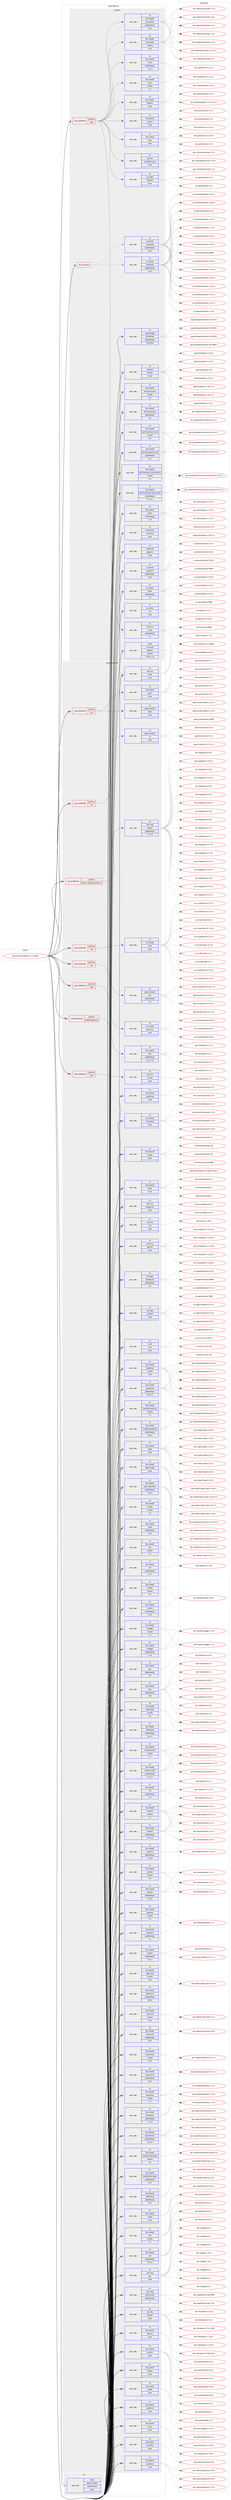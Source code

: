 digraph prolog {

# *************
# Graph options
# *************

newrank=true;
concentrate=true;
compound=true;
graph [rankdir=LR,fontname=Helvetica,fontsize=10,ranksep=1.5];#, ranksep=2.5, nodesep=0.2];
edge  [arrowhead=vee];
node  [fontname=Helvetica,fontsize=10];

# **********
# The ebuild
# **********

subgraph cluster_leftcol {
color=gray;
rank=same;
label=<<i>ebuild</i>>;
id [label="app-emulation/ganeti-2.17.0_beta1", color=red, width=4, href="../app-emulation/ganeti-2.17.0_beta1.svg"];
}

# ****************
# The dependencies
# ****************

subgraph cluster_midcol {
color=gray;
label=<<i>dependencies</i>>;
subgraph cluster_compile {
fillcolor="#eeeeee";
style=filled;
label=<<i>compile</i>>;
subgraph any19446 {
dependency1285899 [label=<<TABLE BORDER="0" CELLBORDER="1" CELLSPACING="0" CELLPADDING="4"><TR><TD CELLPADDING="10">any_of_group</TD></TR></TABLE>>, shape=none, color=red];subgraph pack915922 {
dependency1285900 [label=<<TABLE BORDER="0" CELLBORDER="1" CELLSPACING="0" CELLPADDING="4" WIDTH="220"><TR><TD ROWSPAN="6" CELLPADDING="30">pack_dep</TD></TR><TR><TD WIDTH="110">no</TD></TR><TR><TD>sys-devel</TD></TR><TR><TD>automake</TD></TR><TR><TD>greaterequal</TD></TR><TR><TD>1.16.1</TD></TR></TABLE>>, shape=none, color=blue];
}
dependency1285899:e -> dependency1285900:w [weight=20,style="dotted",arrowhead="oinv"];
subgraph pack915923 {
dependency1285901 [label=<<TABLE BORDER="0" CELLBORDER="1" CELLSPACING="0" CELLPADDING="4" WIDTH="220"><TR><TD ROWSPAN="6" CELLPADDING="30">pack_dep</TD></TR><TR><TD WIDTH="110">no</TD></TR><TR><TD>sys-devel</TD></TR><TR><TD>automake</TD></TR><TR><TD>greaterequal</TD></TR><TR><TD>1.15.1</TD></TR></TABLE>>, shape=none, color=blue];
}
dependency1285899:e -> dependency1285901:w [weight=20,style="dotted",arrowhead="oinv"];
}
id:e -> dependency1285899:w [weight=20,style="solid",arrowhead="vee"];
subgraph cond350003 {
dependency1285902 [label=<<TABLE BORDER="0" CELLBORDER="1" CELLSPACING="0" CELLPADDING="4"><TR><TD ROWSPAN="3" CELLPADDING="10">use_conditional</TD></TR><TR><TD>positive</TD></TR><TR><TD>test</TD></TR></TABLE>>, shape=none, color=red];
subgraph pack915924 {
dependency1285903 [label=<<TABLE BORDER="0" CELLBORDER="1" CELLSPACING="0" CELLPADDING="4" WIDTH="220"><TR><TD ROWSPAN="6" CELLPADDING="30">pack_dep</TD></TR><TR><TD WIDTH="110">no</TD></TR><TR><TD>dev-python</TD></TR><TR><TD>mock</TD></TR><TR><TD>none</TD></TR><TR><TD></TD></TR></TABLE>>, shape=none, color=blue];
}
dependency1285902:e -> dependency1285903:w [weight=20,style="dashed",arrowhead="vee"];
subgraph pack915925 {
dependency1285904 [label=<<TABLE BORDER="0" CELLBORDER="1" CELLSPACING="0" CELLPADDING="4" WIDTH="220"><TR><TD ROWSPAN="6" CELLPADDING="30">pack_dep</TD></TR><TR><TD WIDTH="110">no</TD></TR><TR><TD>dev-python</TD></TR><TR><TD>pyyaml</TD></TR><TR><TD>none</TD></TR><TR><TD></TD></TR></TABLE>>, shape=none, color=blue];
}
dependency1285902:e -> dependency1285904:w [weight=20,style="dashed",arrowhead="vee"];
subgraph pack915926 {
dependency1285905 [label=<<TABLE BORDER="0" CELLBORDER="1" CELLSPACING="0" CELLPADDING="4" WIDTH="220"><TR><TD ROWSPAN="6" CELLPADDING="30">pack_dep</TD></TR><TR><TD WIDTH="110">no</TD></TR><TR><TD>dev-haskell</TD></TR><TR><TD>haddock</TD></TR><TR><TD>none</TD></TR><TR><TD></TD></TR></TABLE>>, shape=none, color=blue];
}
dependency1285902:e -> dependency1285905:w [weight=20,style="dashed",arrowhead="vee"];
subgraph pack915927 {
dependency1285906 [label=<<TABLE BORDER="0" CELLBORDER="1" CELLSPACING="0" CELLPADDING="4" WIDTH="220"><TR><TD ROWSPAN="6" CELLPADDING="30">pack_dep</TD></TR><TR><TD WIDTH="110">no</TD></TR><TR><TD>dev-haskell</TD></TR><TR><TD>hunit</TD></TR><TR><TD>greaterequal</TD></TR><TR><TD>1.2.4.2</TD></TR></TABLE>>, shape=none, color=blue];
}
dependency1285902:e -> dependency1285906:w [weight=20,style="dashed",arrowhead="vee"];
subgraph pack915928 {
dependency1285907 [label=<<TABLE BORDER="0" CELLBORDER="1" CELLSPACING="0" CELLPADDING="4" WIDTH="220"><TR><TD ROWSPAN="6" CELLPADDING="30">pack_dep</TD></TR><TR><TD WIDTH="110">no</TD></TR><TR><TD>dev-haskell</TD></TR><TR><TD>hunit</TD></TR><TR><TD>smaller</TD></TR><TR><TD>1.3</TD></TR></TABLE>>, shape=none, color=blue];
}
dependency1285902:e -> dependency1285907:w [weight=20,style="dashed",arrowhead="vee"];
subgraph pack915929 {
dependency1285908 [label=<<TABLE BORDER="0" CELLBORDER="1" CELLSPACING="0" CELLPADDING="4" WIDTH="220"><TR><TD ROWSPAN="6" CELLPADDING="30">pack_dep</TD></TR><TR><TD WIDTH="110">no</TD></TR><TR><TD>dev-haskell</TD></TR><TR><TD>quickcheck</TD></TR><TR><TD>greaterequal</TD></TR><TR><TD>2.4.2</TD></TR></TABLE>>, shape=none, color=blue];
}
dependency1285902:e -> dependency1285908:w [weight=20,style="dashed",arrowhead="vee"];
subgraph pack915930 {
dependency1285909 [label=<<TABLE BORDER="0" CELLBORDER="1" CELLSPACING="0" CELLPADDING="4" WIDTH="220"><TR><TD ROWSPAN="6" CELLPADDING="30">pack_dep</TD></TR><TR><TD WIDTH="110">no</TD></TR><TR><TD>dev-haskell</TD></TR><TR><TD>quickcheck</TD></TR><TR><TD>smaller</TD></TR><TR><TD>2.8.3</TD></TR></TABLE>>, shape=none, color=blue];
}
dependency1285902:e -> dependency1285909:w [weight=20,style="dashed",arrowhead="vee"];
subgraph pack915931 {
dependency1285910 [label=<<TABLE BORDER="0" CELLBORDER="1" CELLSPACING="0" CELLPADDING="4" WIDTH="220"><TR><TD ROWSPAN="6" CELLPADDING="30">pack_dep</TD></TR><TR><TD WIDTH="110">no</TD></TR><TR><TD>sys-apps</TD></TR><TR><TD>fakeroot</TD></TR><TR><TD>none</TD></TR><TR><TD></TD></TR></TABLE>>, shape=none, color=blue];
}
dependency1285902:e -> dependency1285910:w [weight=20,style="dashed",arrowhead="vee"];
subgraph pack915932 {
dependency1285911 [label=<<TABLE BORDER="0" CELLBORDER="1" CELLSPACING="0" CELLPADDING="4" WIDTH="220"><TR><TD ROWSPAN="6" CELLPADDING="30">pack_dep</TD></TR><TR><TD WIDTH="110">no</TD></TR><TR><TD>net-misc</TD></TR><TR><TD>socat</TD></TR><TR><TD>greaterequal</TD></TR><TR><TD>1.7</TD></TR></TABLE>>, shape=none, color=blue];
}
dependency1285902:e -> dependency1285911:w [weight=20,style="dashed",arrowhead="vee"];
subgraph pack915933 {
dependency1285912 [label=<<TABLE BORDER="0" CELLBORDER="1" CELLSPACING="0" CELLPADDING="4" WIDTH="220"><TR><TD ROWSPAN="6" CELLPADDING="30">pack_dep</TD></TR><TR><TD WIDTH="110">no</TD></TR><TR><TD>dev-util</TD></TR><TR><TD>shelltestrunner</TD></TR><TR><TD>none</TD></TR><TR><TD></TD></TR></TABLE>>, shape=none, color=blue];
}
dependency1285902:e -> dependency1285912:w [weight=20,style="dashed",arrowhead="vee"];
}
id:e -> dependency1285902:w [weight=20,style="solid",arrowhead="vee"];
subgraph pack915934 {
dependency1285913 [label=<<TABLE BORDER="0" CELLBORDER="1" CELLSPACING="0" CELLPADDING="4" WIDTH="220"><TR><TD ROWSPAN="6" CELLPADDING="30">pack_dep</TD></TR><TR><TD WIDTH="110">no</TD></TR><TR><TD>app-portage</TD></TR><TR><TD>elt-patches</TD></TR><TR><TD>greaterequal</TD></TR><TR><TD>20170815</TD></TR></TABLE>>, shape=none, color=blue];
}
id:e -> dependency1285913:w [weight=20,style="solid",arrowhead="vee"];
subgraph pack915935 {
dependency1285914 [label=<<TABLE BORDER="0" CELLBORDER="1" CELLSPACING="0" CELLPADDING="4" WIDTH="220"><TR><TD ROWSPAN="6" CELLPADDING="30">pack_dep</TD></TR><TR><TD WIDTH="110">no</TD></TR><TR><TD>app-text</TD></TR><TR><TD>pandoc</TD></TR><TR><TD>none</TD></TR><TR><TD></TD></TR></TABLE>>, shape=none, color=blue];
}
id:e -> dependency1285914:w [weight=20,style="solid",arrowhead="vee"];
subgraph pack915936 {
dependency1285915 [label=<<TABLE BORDER="0" CELLBORDER="1" CELLSPACING="0" CELLPADDING="4" WIDTH="220"><TR><TD ROWSPAN="6" CELLPADDING="30">pack_dep</TD></TR><TR><TD WIDTH="110">no</TD></TR><TR><TD>dev-haskell</TD></TR><TR><TD>test-framework</TD></TR><TR><TD>greaterequal</TD></TR><TR><TD>0.6</TD></TR></TABLE>>, shape=none, color=blue];
}
id:e -> dependency1285915:w [weight=20,style="solid",arrowhead="vee"];
subgraph pack915937 {
dependency1285916 [label=<<TABLE BORDER="0" CELLBORDER="1" CELLSPACING="0" CELLPADDING="4" WIDTH="220"><TR><TD ROWSPAN="6" CELLPADDING="30">pack_dep</TD></TR><TR><TD WIDTH="110">no</TD></TR><TR><TD>dev-haskell</TD></TR><TR><TD>test-framework</TD></TR><TR><TD>smaller</TD></TR><TR><TD>0.9</TD></TR></TABLE>>, shape=none, color=blue];
}
id:e -> dependency1285916:w [weight=20,style="solid",arrowhead="vee"];
subgraph pack915938 {
dependency1285917 [label=<<TABLE BORDER="0" CELLBORDER="1" CELLSPACING="0" CELLPADDING="4" WIDTH="220"><TR><TD ROWSPAN="6" CELLPADDING="30">pack_dep</TD></TR><TR><TD WIDTH="110">no</TD></TR><TR><TD>dev-haskell</TD></TR><TR><TD>test-framework-hunit</TD></TR><TR><TD>greaterequal</TD></TR><TR><TD>0.2.7</TD></TR></TABLE>>, shape=none, color=blue];
}
id:e -> dependency1285917:w [weight=20,style="solid",arrowhead="vee"];
subgraph pack915939 {
dependency1285918 [label=<<TABLE BORDER="0" CELLBORDER="1" CELLSPACING="0" CELLPADDING="4" WIDTH="220"><TR><TD ROWSPAN="6" CELLPADDING="30">pack_dep</TD></TR><TR><TD WIDTH="110">no</TD></TR><TR><TD>dev-haskell</TD></TR><TR><TD>test-framework-hunit</TD></TR><TR><TD>smaller</TD></TR><TR><TD>0.4</TD></TR></TABLE>>, shape=none, color=blue];
}
id:e -> dependency1285918:w [weight=20,style="solid",arrowhead="vee"];
subgraph pack915940 {
dependency1285919 [label=<<TABLE BORDER="0" CELLBORDER="1" CELLSPACING="0" CELLPADDING="4" WIDTH="220"><TR><TD ROWSPAN="6" CELLPADDING="30">pack_dep</TD></TR><TR><TD WIDTH="110">no</TD></TR><TR><TD>dev-haskell</TD></TR><TR><TD>test-framework-quickcheck2</TD></TR><TR><TD>greaterequal</TD></TR><TR><TD>0.2.12.1</TD></TR></TABLE>>, shape=none, color=blue];
}
id:e -> dependency1285919:w [weight=20,style="solid",arrowhead="vee"];
subgraph pack915941 {
dependency1285920 [label=<<TABLE BORDER="0" CELLBORDER="1" CELLSPACING="0" CELLPADDING="4" WIDTH="220"><TR><TD ROWSPAN="6" CELLPADDING="30">pack_dep</TD></TR><TR><TD WIDTH="110">no</TD></TR><TR><TD>dev-haskell</TD></TR><TR><TD>test-framework-quickcheck2</TD></TR><TR><TD>smaller</TD></TR><TR><TD>0.4</TD></TR></TABLE>>, shape=none, color=blue];
}
id:e -> dependency1285920:w [weight=20,style="solid",arrowhead="vee"];
subgraph pack915942 {
dependency1285921 [label=<<TABLE BORDER="0" CELLBORDER="1" CELLSPACING="0" CELLPADDING="4" WIDTH="220"><TR><TD ROWSPAN="6" CELLPADDING="30">pack_dep</TD></TR><TR><TD WIDTH="110">no</TD></TR><TR><TD>dev-python</TD></TR><TR><TD>sphinx</TD></TR><TR><TD>smallerequal</TD></TR><TR><TD>1.3.5</TD></TR></TABLE>>, shape=none, color=blue];
}
id:e -> dependency1285921:w [weight=20,style="solid",arrowhead="vee"];
subgraph pack915943 {
dependency1285922 [label=<<TABLE BORDER="0" CELLBORDER="1" CELLSPACING="0" CELLPADDING="4" WIDTH="220"><TR><TD ROWSPAN="6" CELLPADDING="30">pack_dep</TD></TR><TR><TD WIDTH="110">no</TD></TR><TR><TD>media-fonts</TD></TR><TR><TD>urw-fonts</TD></TR><TR><TD>none</TD></TR><TR><TD></TD></TR></TABLE>>, shape=none, color=blue];
}
id:e -> dependency1285922:w [weight=20,style="solid",arrowhead="vee"];
subgraph pack915944 {
dependency1285923 [label=<<TABLE BORDER="0" CELLBORDER="1" CELLSPACING="0" CELLPADDING="4" WIDTH="220"><TR><TD ROWSPAN="6" CELLPADDING="30">pack_dep</TD></TR><TR><TD WIDTH="110">no</TD></TR><TR><TD>media-gfx</TD></TR><TR><TD>graphviz</TD></TR><TR><TD>none</TD></TR><TR><TD></TD></TR></TABLE>>, shape=none, color=blue];
}
id:e -> dependency1285923:w [weight=20,style="solid",arrowhead="vee"];
subgraph pack915945 {
dependency1285924 [label=<<TABLE BORDER="0" CELLBORDER="1" CELLSPACING="0" CELLPADDING="4" WIDTH="220"><TR><TD ROWSPAN="6" CELLPADDING="30">pack_dep</TD></TR><TR><TD WIDTH="110">no</TD></TR><TR><TD>sys-devel</TD></TR><TR><TD>autoconf</TD></TR><TR><TD>greaterequal</TD></TR><TR><TD>2.69</TD></TR></TABLE>>, shape=none, color=blue];
}
id:e -> dependency1285924:w [weight=20,style="solid",arrowhead="vee"];
subgraph pack915946 {
dependency1285925 [label=<<TABLE BORDER="0" CELLBORDER="1" CELLSPACING="0" CELLPADDING="4" WIDTH="220"><TR><TD ROWSPAN="6" CELLPADDING="30">pack_dep</TD></TR><TR><TD WIDTH="110">no</TD></TR><TR><TD>sys-devel</TD></TR><TR><TD>libtool</TD></TR><TR><TD>greaterequal</TD></TR><TR><TD>2.4</TD></TR></TABLE>>, shape=none, color=blue];
}
id:e -> dependency1285925:w [weight=20,style="solid",arrowhead="vee"];
subgraph pack915947 {
dependency1285926 [label=<<TABLE BORDER="0" CELLBORDER="1" CELLSPACING="0" CELLPADDING="4" WIDTH="220"><TR><TD ROWSPAN="6" CELLPADDING="30">pack_dep</TD></TR><TR><TD WIDTH="110">no</TD></TR><TR><TD>sys-devel</TD></TR><TR><TD>m4</TD></TR><TR><TD>none</TD></TR><TR><TD></TD></TR></TABLE>>, shape=none, color=blue];
}
id:e -> dependency1285926:w [weight=20,style="solid",arrowhead="vee"];
subgraph pack915948 {
dependency1285927 [label=<<TABLE BORDER="0" CELLBORDER="1" CELLSPACING="0" CELLPADDING="4" WIDTH="220"><TR><TD ROWSPAN="6" CELLPADDING="30">pack_dep</TD></TR><TR><TD WIDTH="110">weak</TD></TR><TR><TD>sys-devel</TD></TR><TR><TD>gettext</TD></TR><TR><TD>smaller</TD></TR><TR><TD>0.18.1.1-r3</TD></TR></TABLE>>, shape=none, color=blue];
}
id:e -> dependency1285927:w [weight=20,style="solid",arrowhead="vee"];
}
subgraph cluster_compileandrun {
fillcolor="#eeeeee";
style=filled;
label=<<i>compile and run</i>>;
subgraph cond350004 {
dependency1285928 [label=<<TABLE BORDER="0" CELLBORDER="1" CELLSPACING="0" CELLPADDING="4"><TR><TD ROWSPAN="3" CELLPADDING="10">use_conditional</TD></TR><TR><TD>positive</TD></TR><TR><TD>drbd</TD></TR></TABLE>>, shape=none, color=red];
subgraph pack915949 {
dependency1285929 [label=<<TABLE BORDER="0" CELLBORDER="1" CELLSPACING="0" CELLPADDING="4" WIDTH="220"><TR><TD ROWSPAN="6" CELLPADDING="30">pack_dep</TD></TR><TR><TD WIDTH="110">no</TD></TR><TR><TD>sys-cluster</TD></TR><TR><TD>drbd-utils</TD></TR><TR><TD>none</TD></TR><TR><TD></TD></TR></TABLE>>, shape=none, color=blue];
}
dependency1285928:e -> dependency1285929:w [weight=20,style="dashed",arrowhead="vee"];
}
id:e -> dependency1285928:w [weight=20,style="solid",arrowhead="odotvee"];
subgraph cond350005 {
dependency1285930 [label=<<TABLE BORDER="0" CELLBORDER="1" CELLSPACING="0" CELLPADDING="4"><TR><TD ROWSPAN="3" CELLPADDING="10">use_conditional</TD></TR><TR><TD>positive</TD></TR><TR><TD>haskell-daemons</TD></TR></TABLE>>, shape=none, color=red];
subgraph pack915950 {
dependency1285931 [label=<<TABLE BORDER="0" CELLBORDER="1" CELLSPACING="0" CELLPADDING="4" WIDTH="220"><TR><TD ROWSPAN="6" CELLPADDING="30">pack_dep</TD></TR><TR><TD WIDTH="110">no</TD></TR><TR><TD>dev-haskell</TD></TR><TR><TD>text</TD></TR><TR><TD>greaterequal</TD></TR><TR><TD>0.11.1.13</TD></TR></TABLE>>, shape=none, color=blue];
}
dependency1285930:e -> dependency1285931:w [weight=20,style="dashed",arrowhead="vee"];
}
id:e -> dependency1285930:w [weight=20,style="solid",arrowhead="odotvee"];
subgraph cond350006 {
dependency1285932 [label=<<TABLE BORDER="0" CELLBORDER="1" CELLSPACING="0" CELLPADDING="4"><TR><TD ROWSPAN="3" CELLPADDING="10">use_conditional</TD></TR><TR><TD>positive</TD></TR><TR><TD>ipv6</TD></TR></TABLE>>, shape=none, color=red];
subgraph pack915951 {
dependency1285933 [label=<<TABLE BORDER="0" CELLBORDER="1" CELLSPACING="0" CELLPADDING="4" WIDTH="220"><TR><TD ROWSPAN="6" CELLPADDING="30">pack_dep</TD></TR><TR><TD WIDTH="110">no</TD></TR><TR><TD>net-misc</TD></TR><TR><TD>ndisc6</TD></TR><TR><TD>none</TD></TR><TR><TD></TD></TR></TABLE>>, shape=none, color=blue];
}
dependency1285932:e -> dependency1285933:w [weight=20,style="dashed",arrowhead="vee"];
}
id:e -> dependency1285932:w [weight=20,style="solid",arrowhead="odotvee"];
subgraph cond350007 {
dependency1285934 [label=<<TABLE BORDER="0" CELLBORDER="1" CELLSPACING="0" CELLPADDING="4"><TR><TD ROWSPAN="3" CELLPADDING="10">use_conditional</TD></TR><TR><TD>positive</TD></TR><TR><TD>kvm</TD></TR></TABLE>>, shape=none, color=red];
subgraph pack915952 {
dependency1285935 [label=<<TABLE BORDER="0" CELLBORDER="1" CELLSPACING="0" CELLPADDING="4" WIDTH="220"><TR><TD ROWSPAN="6" CELLPADDING="30">pack_dep</TD></TR><TR><TD WIDTH="110">no</TD></TR><TR><TD>dev-python</TD></TR><TR><TD>psutil</TD></TR><TR><TD>none</TD></TR><TR><TD></TD></TR></TABLE>>, shape=none, color=blue];
}
dependency1285934:e -> dependency1285935:w [weight=20,style="dashed",arrowhead="vee"];
subgraph pack915953 {
dependency1285936 [label=<<TABLE BORDER="0" CELLBORDER="1" CELLSPACING="0" CELLPADDING="4" WIDTH="220"><TR><TD ROWSPAN="6" CELLPADDING="30">pack_dep</TD></TR><TR><TD WIDTH="110">no</TD></TR><TR><TD>app-emulation</TD></TR><TR><TD>qemu</TD></TR><TR><TD>none</TD></TR><TR><TD></TD></TR></TABLE>>, shape=none, color=blue];
}
dependency1285934:e -> dependency1285936:w [weight=20,style="dashed",arrowhead="vee"];
}
id:e -> dependency1285934:w [weight=20,style="solid",arrowhead="odotvee"];
subgraph cond350008 {
dependency1285937 [label=<<TABLE BORDER="0" CELLBORDER="1" CELLSPACING="0" CELLPADDING="4"><TR><TD ROWSPAN="3" CELLPADDING="10">use_conditional</TD></TR><TR><TD>positive</TD></TR><TR><TD>lxc</TD></TR></TABLE>>, shape=none, color=red];
subgraph pack915954 {
dependency1285938 [label=<<TABLE BORDER="0" CELLBORDER="1" CELLSPACING="0" CELLPADDING="4" WIDTH="220"><TR><TD ROWSPAN="6" CELLPADDING="30">pack_dep</TD></TR><TR><TD WIDTH="110">no</TD></TR><TR><TD>app-emulation</TD></TR><TR><TD>lxc</TD></TR><TR><TD>none</TD></TR><TR><TD></TD></TR></TABLE>>, shape=none, color=blue];
}
dependency1285937:e -> dependency1285938:w [weight=20,style="dashed",arrowhead="vee"];
}
id:e -> dependency1285937:w [weight=20,style="solid",arrowhead="odotvee"];
subgraph cond350009 {
dependency1285939 [label=<<TABLE BORDER="0" CELLBORDER="1" CELLSPACING="0" CELLPADDING="4"><TR><TD ROWSPAN="3" CELLPADDING="10">use_conditional</TD></TR><TR><TD>positive</TD></TR><TR><TD>python_targets_python2_7</TD></TR></TABLE>>, shape=none, color=red];
subgraph pack915955 {
dependency1285940 [label=<<TABLE BORDER="0" CELLBORDER="1" CELLSPACING="0" CELLPADDING="4" WIDTH="220"><TR><TD ROWSPAN="6" CELLPADDING="30">pack_dep</TD></TR><TR><TD WIDTH="110">no</TD></TR><TR><TD>dev-lang</TD></TR><TR><TD>python</TD></TR><TR><TD>greaterequal</TD></TR><TR><TD>2.7.5-r2</TD></TR></TABLE>>, shape=none, color=blue];
}
dependency1285939:e -> dependency1285940:w [weight=20,style="dashed",arrowhead="vee"];
}
id:e -> dependency1285939:w [weight=20,style="solid",arrowhead="odotvee"];
subgraph cond350010 {
dependency1285941 [label=<<TABLE BORDER="0" CELLBORDER="1" CELLSPACING="0" CELLPADDING="4"><TR><TD ROWSPAN="3" CELLPADDING="10">use_conditional</TD></TR><TR><TD>positive</TD></TR><TR><TD>rbd</TD></TR></TABLE>>, shape=none, color=red];
subgraph pack915956 {
dependency1285942 [label=<<TABLE BORDER="0" CELLBORDER="1" CELLSPACING="0" CELLPADDING="4" WIDTH="220"><TR><TD ROWSPAN="6" CELLPADDING="30">pack_dep</TD></TR><TR><TD WIDTH="110">no</TD></TR><TR><TD>sys-cluster</TD></TR><TR><TD>ceph</TD></TR><TR><TD>none</TD></TR><TR><TD></TD></TR></TABLE>>, shape=none, color=blue];
}
dependency1285941:e -> dependency1285942:w [weight=20,style="dashed",arrowhead="vee"];
}
id:e -> dependency1285941:w [weight=20,style="solid",arrowhead="odotvee"];
subgraph cond350011 {
dependency1285943 [label=<<TABLE BORDER="0" CELLBORDER="1" CELLSPACING="0" CELLPADDING="4"><TR><TD ROWSPAN="3" CELLPADDING="10">use_conditional</TD></TR><TR><TD>positive</TD></TR><TR><TD>xen</TD></TR></TABLE>>, shape=none, color=red];
subgraph pack915957 {
dependency1285944 [label=<<TABLE BORDER="0" CELLBORDER="1" CELLSPACING="0" CELLPADDING="4" WIDTH="220"><TR><TD ROWSPAN="6" CELLPADDING="30">pack_dep</TD></TR><TR><TD WIDTH="110">no</TD></TR><TR><TD>app-emulation</TD></TR><TR><TD>xen</TD></TR><TR><TD>greaterequal</TD></TR><TR><TD>3.0</TD></TR></TABLE>>, shape=none, color=blue];
}
dependency1285943:e -> dependency1285944:w [weight=20,style="dashed",arrowhead="vee"];
}
id:e -> dependency1285943:w [weight=20,style="solid",arrowhead="odotvee"];
subgraph pack915958 {
dependency1285945 [label=<<TABLE BORDER="0" CELLBORDER="1" CELLSPACING="0" CELLPADDING="4" WIDTH="220"><TR><TD ROWSPAN="6" CELLPADDING="30">pack_dep</TD></TR><TR><TD WIDTH="110">no</TD></TR><TR><TD>dev-haskell</TD></TR><TR><TD>attoparsec</TD></TR><TR><TD>greaterequal</TD></TR><TR><TD>0.10.1.1</TD></TR></TABLE>>, shape=none, color=blue];
}
id:e -> dependency1285945:w [weight=20,style="solid",arrowhead="odotvee"];
subgraph pack915959 {
dependency1285946 [label=<<TABLE BORDER="0" CELLBORDER="1" CELLSPACING="0" CELLPADDING="4" WIDTH="220"><TR><TD ROWSPAN="6" CELLPADDING="30">pack_dep</TD></TR><TR><TD WIDTH="110">no</TD></TR><TR><TD>dev-haskell</TD></TR><TR><TD>attoparsec</TD></TR><TR><TD>smaller</TD></TR><TR><TD>0.14</TD></TR></TABLE>>, shape=none, color=blue];
}
id:e -> dependency1285946:w [weight=20,style="solid",arrowhead="odotvee"];
subgraph pack915960 {
dependency1285947 [label=<<TABLE BORDER="0" CELLBORDER="1" CELLSPACING="0" CELLPADDING="4" WIDTH="220"><TR><TD ROWSPAN="6" CELLPADDING="30">pack_dep</TD></TR><TR><TD WIDTH="110">no</TD></TR><TR><TD>dev-haskell</TD></TR><TR><TD>base64-bytestring</TD></TR><TR><TD>greaterequal</TD></TR><TR><TD>1.0.0.1</TD></TR></TABLE>>, shape=none, color=blue];
}
id:e -> dependency1285947:w [weight=20,style="solid",arrowhead="odotvee"];
subgraph pack915961 {
dependency1285948 [label=<<TABLE BORDER="0" CELLBORDER="1" CELLSPACING="0" CELLPADDING="4" WIDTH="220"><TR><TD ROWSPAN="6" CELLPADDING="30">pack_dep</TD></TR><TR><TD WIDTH="110">no</TD></TR><TR><TD>dev-haskell</TD></TR><TR><TD>base64-bytestring</TD></TR><TR><TD>smaller</TD></TR><TR><TD>1.1</TD></TR></TABLE>>, shape=none, color=blue];
}
id:e -> dependency1285948:w [weight=20,style="solid",arrowhead="odotvee"];
subgraph pack915962 {
dependency1285949 [label=<<TABLE BORDER="0" CELLBORDER="1" CELLSPACING="0" CELLPADDING="4" WIDTH="220"><TR><TD ROWSPAN="6" CELLPADDING="30">pack_dep</TD></TR><TR><TD WIDTH="110">no</TD></TR><TR><TD>dev-haskell</TD></TR><TR><TD>cabal</TD></TR><TR><TD>none</TD></TR><TR><TD></TD></TR></TABLE>>, shape=none, color=blue];
}
id:e -> dependency1285949:w [weight=20,style="solid",arrowhead="odotvee"];
subgraph pack915963 {
dependency1285950 [label=<<TABLE BORDER="0" CELLBORDER="1" CELLSPACING="0" CELLPADDING="4" WIDTH="220"><TR><TD ROWSPAN="6" CELLPADDING="30">pack_dep</TD></TR><TR><TD WIDTH="110">no</TD></TR><TR><TD>dev-haskell</TD></TR><TR><TD>cabal-install</TD></TR><TR><TD>none</TD></TR><TR><TD></TD></TR></TABLE>>, shape=none, color=blue];
}
id:e -> dependency1285950:w [weight=20,style="solid",arrowhead="odotvee"];
subgraph pack915964 {
dependency1285951 [label=<<TABLE BORDER="0" CELLBORDER="1" CELLSPACING="0" CELLPADDING="4" WIDTH="220"><TR><TD ROWSPAN="6" CELLPADDING="30">pack_dep</TD></TR><TR><TD WIDTH="110">no</TD></TR><TR><TD>dev-haskell</TD></TR><TR><TD>case-insensitive</TD></TR><TR><TD>greaterequal</TD></TR><TR><TD>0.4.0.1</TD></TR></TABLE>>, shape=none, color=blue];
}
id:e -> dependency1285951:w [weight=20,style="solid",arrowhead="odotvee"];
subgraph pack915965 {
dependency1285952 [label=<<TABLE BORDER="0" CELLBORDER="1" CELLSPACING="0" CELLPADDING="4" WIDTH="220"><TR><TD ROWSPAN="6" CELLPADDING="30">pack_dep</TD></TR><TR><TD WIDTH="110">no</TD></TR><TR><TD>dev-haskell</TD></TR><TR><TD>crypto</TD></TR><TR><TD>greaterequal</TD></TR><TR><TD>4.2.4</TD></TR></TABLE>>, shape=none, color=blue];
}
id:e -> dependency1285952:w [weight=20,style="solid",arrowhead="odotvee"];
subgraph pack915966 {
dependency1285953 [label=<<TABLE BORDER="0" CELLBORDER="1" CELLSPACING="0" CELLPADDING="4" WIDTH="220"><TR><TD ROWSPAN="6" CELLPADDING="30">pack_dep</TD></TR><TR><TD WIDTH="110">no</TD></TR><TR><TD>dev-haskell</TD></TR><TR><TD>crypto</TD></TR><TR><TD>smaller</TD></TR><TR><TD>4.3</TD></TR></TABLE>>, shape=none, color=blue];
}
id:e -> dependency1285953:w [weight=20,style="solid",arrowhead="odotvee"];
subgraph pack915967 {
dependency1285954 [label=<<TABLE BORDER="0" CELLBORDER="1" CELLSPACING="0" CELLPADDING="4" WIDTH="220"><TR><TD ROWSPAN="6" CELLPADDING="30">pack_dep</TD></TR><TR><TD WIDTH="110">no</TD></TR><TR><TD>dev-haskell</TD></TR><TR><TD>curl</TD></TR><TR><TD>greaterequal</TD></TR><TR><TD>1.3.7</TD></TR></TABLE>>, shape=none, color=blue];
}
id:e -> dependency1285954:w [weight=20,style="solid",arrowhead="odotvee"];
subgraph pack915968 {
dependency1285955 [label=<<TABLE BORDER="0" CELLBORDER="1" CELLSPACING="0" CELLPADDING="4" WIDTH="220"><TR><TD ROWSPAN="6" CELLPADDING="30">pack_dep</TD></TR><TR><TD WIDTH="110">no</TD></TR><TR><TD>dev-haskell</TD></TR><TR><TD>curl</TD></TR><TR><TD>smaller</TD></TR><TR><TD>1.4</TD></TR></TABLE>>, shape=none, color=blue];
}
id:e -> dependency1285955:w [weight=20,style="solid",arrowhead="odotvee"];
subgraph pack915969 {
dependency1285956 [label=<<TABLE BORDER="0" CELLBORDER="1" CELLSPACING="0" CELLPADDING="4" WIDTH="220"><TR><TD ROWSPAN="6" CELLPADDING="30">pack_dep</TD></TR><TR><TD WIDTH="110">no</TD></TR><TR><TD>dev-haskell</TD></TR><TR><TD>hinotify</TD></TR><TR><TD>greaterequal</TD></TR><TR><TD>0.3.2</TD></TR></TABLE>>, shape=none, color=blue];
}
id:e -> dependency1285956:w [weight=20,style="solid",arrowhead="odotvee"];
subgraph pack915970 {
dependency1285957 [label=<<TABLE BORDER="0" CELLBORDER="1" CELLSPACING="0" CELLPADDING="4" WIDTH="220"><TR><TD ROWSPAN="6" CELLPADDING="30">pack_dep</TD></TR><TR><TD WIDTH="110">no</TD></TR><TR><TD>dev-haskell</TD></TR><TR><TD>hinotify</TD></TR><TR><TD>smaller</TD></TR><TR><TD>0.4</TD></TR></TABLE>>, shape=none, color=blue];
}
id:e -> dependency1285957:w [weight=20,style="solid",arrowhead="odotvee"];
subgraph pack915971 {
dependency1285958 [label=<<TABLE BORDER="0" CELLBORDER="1" CELLSPACING="0" CELLPADDING="4" WIDTH="220"><TR><TD ROWSPAN="6" CELLPADDING="30">pack_dep</TD></TR><TR><TD WIDTH="110">no</TD></TR><TR><TD>dev-haskell</TD></TR><TR><TD>hslogger</TD></TR><TR><TD>greaterequal</TD></TR><TR><TD>1.1.4</TD></TR></TABLE>>, shape=none, color=blue];
}
id:e -> dependency1285958:w [weight=20,style="solid",arrowhead="odotvee"];
subgraph pack915972 {
dependency1285959 [label=<<TABLE BORDER="0" CELLBORDER="1" CELLSPACING="0" CELLPADDING="4" WIDTH="220"><TR><TD ROWSPAN="6" CELLPADDING="30">pack_dep</TD></TR><TR><TD WIDTH="110">no</TD></TR><TR><TD>dev-haskell</TD></TR><TR><TD>hslogger</TD></TR><TR><TD>smaller</TD></TR><TR><TD>1.3</TD></TR></TABLE>>, shape=none, color=blue];
}
id:e -> dependency1285959:w [weight=20,style="solid",arrowhead="odotvee"];
subgraph pack915973 {
dependency1285960 [label=<<TABLE BORDER="0" CELLBORDER="1" CELLSPACING="0" CELLPADDING="4" WIDTH="220"><TR><TD ROWSPAN="6" CELLPADDING="30">pack_dep</TD></TR><TR><TD WIDTH="110">no</TD></TR><TR><TD>dev-haskell</TD></TR><TR><TD>json</TD></TR><TR><TD>greaterequal</TD></TR><TR><TD>0.5</TD></TR></TABLE>>, shape=none, color=blue];
}
id:e -> dependency1285960:w [weight=20,style="solid",arrowhead="odotvee"];
subgraph pack915974 {
dependency1285961 [label=<<TABLE BORDER="0" CELLBORDER="1" CELLSPACING="0" CELLPADDING="4" WIDTH="220"><TR><TD ROWSPAN="6" CELLPADDING="30">pack_dep</TD></TR><TR><TD WIDTH="110">no</TD></TR><TR><TD>dev-haskell</TD></TR><TR><TD>lens</TD></TR><TR><TD>greaterequal</TD></TR><TR><TD>3.10</TD></TR></TABLE>>, shape=none, color=blue];
}
id:e -> dependency1285961:w [weight=20,style="solid",arrowhead="odotvee"];
subgraph pack915975 {
dependency1285962 [label=<<TABLE BORDER="0" CELLBORDER="1" CELLSPACING="0" CELLPADDING="4" WIDTH="220"><TR><TD ROWSPAN="6" CELLPADDING="30">pack_dep</TD></TR><TR><TD WIDTH="110">no</TD></TR><TR><TD>dev-haskell</TD></TR><TR><TD>lifted-base</TD></TR><TR><TD>greaterequal</TD></TR><TR><TD>0.2.0.3</TD></TR></TABLE>>, shape=none, color=blue];
}
id:e -> dependency1285962:w [weight=20,style="solid",arrowhead="odotvee"];
subgraph pack915976 {
dependency1285963 [label=<<TABLE BORDER="0" CELLBORDER="1" CELLSPACING="0" CELLPADDING="4" WIDTH="220"><TR><TD ROWSPAN="6" CELLPADDING="30">pack_dep</TD></TR><TR><TD WIDTH="110">no</TD></TR><TR><TD>dev-haskell</TD></TR><TR><TD>lifted-base</TD></TR><TR><TD>smaller</TD></TR><TR><TD>0.3</TD></TR></TABLE>>, shape=none, color=blue];
}
id:e -> dependency1285963:w [weight=20,style="solid",arrowhead="odotvee"];
subgraph pack915977 {
dependency1285964 [label=<<TABLE BORDER="0" CELLBORDER="1" CELLSPACING="0" CELLPADDING="4" WIDTH="220"><TR><TD ROWSPAN="6" CELLPADDING="30">pack_dep</TD></TR><TR><TD WIDTH="110">no</TD></TR><TR><TD>dev-haskell</TD></TR><TR><TD>monad-control</TD></TR><TR><TD>greaterequal</TD></TR><TR><TD>0.3.1.3</TD></TR></TABLE>>, shape=none, color=blue];
}
id:e -> dependency1285964:w [weight=20,style="solid",arrowhead="odotvee"];
subgraph pack915978 {
dependency1285965 [label=<<TABLE BORDER="0" CELLBORDER="1" CELLSPACING="0" CELLPADDING="4" WIDTH="220"><TR><TD ROWSPAN="6" CELLPADDING="30">pack_dep</TD></TR><TR><TD WIDTH="110">no</TD></TR><TR><TD>dev-haskell</TD></TR><TR><TD>monad-control</TD></TR><TR><TD>smaller</TD></TR><TR><TD>1.1</TD></TR></TABLE>>, shape=none, color=blue];
}
id:e -> dependency1285965:w [weight=20,style="solid",arrowhead="odotvee"];
subgraph pack915979 {
dependency1285966 [label=<<TABLE BORDER="0" CELLBORDER="1" CELLSPACING="0" CELLPADDING="4" WIDTH="220"><TR><TD ROWSPAN="6" CELLPADDING="30">pack_dep</TD></TR><TR><TD WIDTH="110">no</TD></TR><TR><TD>dev-haskell</TD></TR><TR><TD>mtl</TD></TR><TR><TD>greaterequal</TD></TR><TR><TD>2.1.1</TD></TR></TABLE>>, shape=none, color=blue];
}
id:e -> dependency1285966:w [weight=20,style="solid",arrowhead="odotvee"];
subgraph pack915980 {
dependency1285967 [label=<<TABLE BORDER="0" CELLBORDER="1" CELLSPACING="0" CELLPADDING="4" WIDTH="220"><TR><TD ROWSPAN="6" CELLPADDING="30">pack_dep</TD></TR><TR><TD WIDTH="110">no</TD></TR><TR><TD>dev-haskell</TD></TR><TR><TD>network</TD></TR><TR><TD>greaterequal</TD></TR><TR><TD>2.3.0.13</TD></TR></TABLE>>, shape=none, color=blue];
}
id:e -> dependency1285967:w [weight=20,style="solid",arrowhead="odotvee"];
subgraph pack915981 {
dependency1285968 [label=<<TABLE BORDER="0" CELLBORDER="1" CELLSPACING="0" CELLPADDING="4" WIDTH="220"><TR><TD ROWSPAN="6" CELLPADDING="30">pack_dep</TD></TR><TR><TD WIDTH="110">no</TD></TR><TR><TD>dev-haskell</TD></TR><TR><TD>network</TD></TR><TR><TD>smaller</TD></TR><TR><TD>2.7</TD></TR></TABLE>>, shape=none, color=blue];
}
id:e -> dependency1285968:w [weight=20,style="solid",arrowhead="odotvee"];
subgraph pack915982 {
dependency1285969 [label=<<TABLE BORDER="0" CELLBORDER="1" CELLSPACING="0" CELLPADDING="4" WIDTH="220"><TR><TD ROWSPAN="6" CELLPADDING="30">pack_dep</TD></TR><TR><TD WIDTH="110">no</TD></TR><TR><TD>dev-haskell</TD></TR><TR><TD>old-time</TD></TR><TR><TD>greaterequal</TD></TR><TR><TD>1.1.0.0</TD></TR></TABLE>>, shape=none, color=blue];
}
id:e -> dependency1285969:w [weight=20,style="solid",arrowhead="odotvee"];
subgraph pack915983 {
dependency1285970 [label=<<TABLE BORDER="0" CELLBORDER="1" CELLSPACING="0" CELLPADDING="4" WIDTH="220"><TR><TD ROWSPAN="6" CELLPADDING="30">pack_dep</TD></TR><TR><TD WIDTH="110">no</TD></TR><TR><TD>dev-haskell</TD></TR><TR><TD>parallel</TD></TR><TR><TD>greaterequal</TD></TR><TR><TD>3.2.0.2</TD></TR></TABLE>>, shape=none, color=blue];
}
id:e -> dependency1285970:w [weight=20,style="solid",arrowhead="odotvee"];
subgraph pack915984 {
dependency1285971 [label=<<TABLE BORDER="0" CELLBORDER="1" CELLSPACING="0" CELLPADDING="4" WIDTH="220"><TR><TD ROWSPAN="6" CELLPADDING="30">pack_dep</TD></TR><TR><TD WIDTH="110">no</TD></TR><TR><TD>dev-haskell</TD></TR><TR><TD>parallel</TD></TR><TR><TD>smaller</TD></TR><TR><TD>3.3</TD></TR></TABLE>>, shape=none, color=blue];
}
id:e -> dependency1285971:w [weight=20,style="solid",arrowhead="odotvee"];
subgraph pack915985 {
dependency1285972 [label=<<TABLE BORDER="0" CELLBORDER="1" CELLSPACING="0" CELLPADDING="4" WIDTH="220"><TR><TD ROWSPAN="6" CELLPADDING="30">pack_dep</TD></TR><TR><TD WIDTH="110">no</TD></TR><TR><TD>dev-haskell</TD></TR><TR><TD>psqueue</TD></TR><TR><TD>greaterequal</TD></TR><TR><TD>1.1</TD></TR></TABLE>>, shape=none, color=blue];
}
id:e -> dependency1285972:w [weight=20,style="solid",arrowhead="odotvee"];
subgraph pack915986 {
dependency1285973 [label=<<TABLE BORDER="0" CELLBORDER="1" CELLSPACING="0" CELLPADDING="4" WIDTH="220"><TR><TD ROWSPAN="6" CELLPADDING="30">pack_dep</TD></TR><TR><TD WIDTH="110">no</TD></TR><TR><TD>dev-haskell</TD></TR><TR><TD>psqueue</TD></TR><TR><TD>smaller</TD></TR><TR><TD>1.2</TD></TR></TABLE>>, shape=none, color=blue];
}
id:e -> dependency1285973:w [weight=20,style="solid",arrowhead="odotvee"];
subgraph pack915987 {
dependency1285974 [label=<<TABLE BORDER="0" CELLBORDER="1" CELLSPACING="0" CELLPADDING="4" WIDTH="220"><TR><TD ROWSPAN="6" CELLPADDING="30">pack_dep</TD></TR><TR><TD WIDTH="110">no</TD></TR><TR><TD>dev-haskell</TD></TR><TR><TD>random</TD></TR><TR><TD>greaterequal</TD></TR><TR><TD>1.0.1.1</TD></TR></TABLE>>, shape=none, color=blue];
}
id:e -> dependency1285974:w [weight=20,style="solid",arrowhead="odotvee"];
subgraph pack915988 {
dependency1285975 [label=<<TABLE BORDER="0" CELLBORDER="1" CELLSPACING="0" CELLPADDING="4" WIDTH="220"><TR><TD ROWSPAN="6" CELLPADDING="30">pack_dep</TD></TR><TR><TD WIDTH="110">no</TD></TR><TR><TD>dev-haskell</TD></TR><TR><TD>regex-pcre</TD></TR><TR><TD>greaterequal</TD></TR><TR><TD>0.94.2</TD></TR></TABLE>>, shape=none, color=blue];
}
id:e -> dependency1285975:w [weight=20,style="solid",arrowhead="odotvee"];
subgraph pack915989 {
dependency1285976 [label=<<TABLE BORDER="0" CELLBORDER="1" CELLSPACING="0" CELLPADDING="4" WIDTH="220"><TR><TD ROWSPAN="6" CELLPADDING="30">pack_dep</TD></TR><TR><TD WIDTH="110">no</TD></TR><TR><TD>dev-haskell</TD></TR><TR><TD>regex-pcre</TD></TR><TR><TD>smaller</TD></TR><TR><TD>0.95</TD></TR></TABLE>>, shape=none, color=blue];
}
id:e -> dependency1285976:w [weight=20,style="solid",arrowhead="odotvee"];
subgraph pack915990 {
dependency1285977 [label=<<TABLE BORDER="0" CELLBORDER="1" CELLSPACING="0" CELLPADDING="4" WIDTH="220"><TR><TD ROWSPAN="6" CELLPADDING="30">pack_dep</TD></TR><TR><TD WIDTH="110">no</TD></TR><TR><TD>dev-haskell</TD></TR><TR><TD>snap-core</TD></TR><TR><TD>greaterequal</TD></TR><TR><TD>0.8.1</TD></TR></TABLE>>, shape=none, color=blue];
}
id:e -> dependency1285977:w [weight=20,style="solid",arrowhead="odotvee"];
subgraph pack915991 {
dependency1285978 [label=<<TABLE BORDER="0" CELLBORDER="1" CELLSPACING="0" CELLPADDING="4" WIDTH="220"><TR><TD ROWSPAN="6" CELLPADDING="30">pack_dep</TD></TR><TR><TD WIDTH="110">no</TD></TR><TR><TD>dev-haskell</TD></TR><TR><TD>snap-core</TD></TR><TR><TD>smaller</TD></TR><TR><TD>0.10</TD></TR></TABLE>>, shape=none, color=blue];
}
id:e -> dependency1285978:w [weight=20,style="solid",arrowhead="odotvee"];
subgraph pack915992 {
dependency1285979 [label=<<TABLE BORDER="0" CELLBORDER="1" CELLSPACING="0" CELLPADDING="4" WIDTH="220"><TR><TD ROWSPAN="6" CELLPADDING="30">pack_dep</TD></TR><TR><TD WIDTH="110">no</TD></TR><TR><TD>dev-haskell</TD></TR><TR><TD>snap-server</TD></TR><TR><TD>greaterequal</TD></TR><TR><TD>0.8.1</TD></TR></TABLE>>, shape=none, color=blue];
}
id:e -> dependency1285979:w [weight=20,style="solid",arrowhead="odotvee"];
subgraph pack915993 {
dependency1285980 [label=<<TABLE BORDER="0" CELLBORDER="1" CELLSPACING="0" CELLPADDING="4" WIDTH="220"><TR><TD ROWSPAN="6" CELLPADDING="30">pack_dep</TD></TR><TR><TD WIDTH="110">no</TD></TR><TR><TD>dev-haskell</TD></TR><TR><TD>snap-server</TD></TR><TR><TD>smaller</TD></TR><TR><TD>0.10</TD></TR></TABLE>>, shape=none, color=blue];
}
id:e -> dependency1285980:w [weight=20,style="solid",arrowhead="odotvee"];
subgraph pack915994 {
dependency1285981 [label=<<TABLE BORDER="0" CELLBORDER="1" CELLSPACING="0" CELLPADDING="4" WIDTH="220"><TR><TD ROWSPAN="6" CELLPADDING="30">pack_dep</TD></TR><TR><TD WIDTH="110">no</TD></TR><TR><TD>dev-haskell</TD></TR><TR><TD>temporary</TD></TR><TR><TD>greaterequal</TD></TR><TR><TD>1.1.2.3</TD></TR></TABLE>>, shape=none, color=blue];
}
id:e -> dependency1285981:w [weight=20,style="solid",arrowhead="odotvee"];
subgraph pack915995 {
dependency1285982 [label=<<TABLE BORDER="0" CELLBORDER="1" CELLSPACING="0" CELLPADDING="4" WIDTH="220"><TR><TD ROWSPAN="6" CELLPADDING="30">pack_dep</TD></TR><TR><TD WIDTH="110">no</TD></TR><TR><TD>dev-haskell</TD></TR><TR><TD>temporary</TD></TR><TR><TD>smaller</TD></TR><TR><TD>1.3</TD></TR></TABLE>>, shape=none, color=blue];
}
id:e -> dependency1285982:w [weight=20,style="solid",arrowhead="odotvee"];
subgraph pack915996 {
dependency1285983 [label=<<TABLE BORDER="0" CELLBORDER="1" CELLSPACING="0" CELLPADDING="4" WIDTH="220"><TR><TD ROWSPAN="6" CELLPADDING="30">pack_dep</TD></TR><TR><TD WIDTH="110">no</TD></TR><TR><TD>dev-haskell</TD></TR><TR><TD>transformers</TD></TR><TR><TD>greaterequal</TD></TR><TR><TD>0.3.0.0</TD></TR></TABLE>>, shape=none, color=blue];
}
id:e -> dependency1285983:w [weight=20,style="solid",arrowhead="odotvee"];
subgraph pack915997 {
dependency1285984 [label=<<TABLE BORDER="0" CELLBORDER="1" CELLSPACING="0" CELLPADDING="4" WIDTH="220"><TR><TD ROWSPAN="6" CELLPADDING="30">pack_dep</TD></TR><TR><TD WIDTH="110">no</TD></TR><TR><TD>dev-haskell</TD></TR><TR><TD>transformers-base</TD></TR><TR><TD>greaterequal</TD></TR><TR><TD>0.4.1</TD></TR></TABLE>>, shape=none, color=blue];
}
id:e -> dependency1285984:w [weight=20,style="solid",arrowhead="odotvee"];
subgraph pack915998 {
dependency1285985 [label=<<TABLE BORDER="0" CELLBORDER="1" CELLSPACING="0" CELLPADDING="4" WIDTH="220"><TR><TD ROWSPAN="6" CELLPADDING="30">pack_dep</TD></TR><TR><TD WIDTH="110">no</TD></TR><TR><TD>dev-haskell</TD></TR><TR><TD>transformers-base</TD></TR><TR><TD>smaller</TD></TR><TR><TD>0.5</TD></TR></TABLE>>, shape=none, color=blue];
}
id:e -> dependency1285985:w [weight=20,style="solid",arrowhead="odotvee"];
subgraph pack915999 {
dependency1285986 [label=<<TABLE BORDER="0" CELLBORDER="1" CELLSPACING="0" CELLPADDING="4" WIDTH="220"><TR><TD ROWSPAN="6" CELLPADDING="30">pack_dep</TD></TR><TR><TD WIDTH="110">no</TD></TR><TR><TD>dev-haskell</TD></TR><TR><TD>utf8-string</TD></TR><TR><TD>greaterequal</TD></TR><TR><TD>0.3.7</TD></TR></TABLE>>, shape=none, color=blue];
}
id:e -> dependency1285986:w [weight=20,style="solid",arrowhead="odotvee"];
subgraph pack916000 {
dependency1285987 [label=<<TABLE BORDER="0" CELLBORDER="1" CELLSPACING="0" CELLPADDING="4" WIDTH="220"><TR><TD ROWSPAN="6" CELLPADDING="30">pack_dep</TD></TR><TR><TD WIDTH="110">no</TD></TR><TR><TD>dev-haskell</TD></TR><TR><TD>vector</TD></TR><TR><TD>none</TD></TR><TR><TD></TD></TR></TABLE>>, shape=none, color=blue];
}
id:e -> dependency1285987:w [weight=20,style="solid",arrowhead="odotvee"];
subgraph pack916001 {
dependency1285988 [label=<<TABLE BORDER="0" CELLBORDER="1" CELLSPACING="0" CELLPADDING="4" WIDTH="220"><TR><TD ROWSPAN="6" CELLPADDING="30">pack_dep</TD></TR><TR><TD WIDTH="110">no</TD></TR><TR><TD>dev-haskell</TD></TR><TR><TD>zlib</TD></TR><TR><TD>greaterequal</TD></TR><TR><TD>0.5.3.3</TD></TR></TABLE>>, shape=none, color=blue];
}
id:e -> dependency1285988:w [weight=20,style="solid",arrowhead="odotvee"];
subgraph pack916002 {
dependency1285989 [label=<<TABLE BORDER="0" CELLBORDER="1" CELLSPACING="0" CELLPADDING="4" WIDTH="220"><TR><TD ROWSPAN="6" CELLPADDING="30">pack_dep</TD></TR><TR><TD WIDTH="110">no</TD></TR><TR><TD>dev-haskell</TD></TR><TR><TD>zlib</TD></TR><TR><TD>smaller</TD></TR><TR><TD>0.7</TD></TR></TABLE>>, shape=none, color=blue];
}
id:e -> dependency1285989:w [weight=20,style="solid",arrowhead="odotvee"];
subgraph pack916003 {
dependency1285990 [label=<<TABLE BORDER="0" CELLBORDER="1" CELLSPACING="0" CELLPADDING="4" WIDTH="220"><TR><TD ROWSPAN="6" CELLPADDING="30">pack_dep</TD></TR><TR><TD WIDTH="110">no</TD></TR><TR><TD>dev-lang</TD></TR><TR><TD>ghc</TD></TR><TR><TD>none</TD></TR><TR><TD></TD></TR></TABLE>>, shape=none, color=blue];
}
id:e -> dependency1285990:w [weight=20,style="solid",arrowhead="odotvee"];
subgraph pack916004 {
dependency1285991 [label=<<TABLE BORDER="0" CELLBORDER="1" CELLSPACING="0" CELLPADDING="4" WIDTH="220"><TR><TD ROWSPAN="6" CELLPADDING="30">pack_dep</TD></TR><TR><TD WIDTH="110">no</TD></TR><TR><TD>dev-lang</TD></TR><TR><TD>python-exec</TD></TR><TR><TD>greaterequal</TD></TR><TR><TD>2</TD></TR></TABLE>>, shape=none, color=blue];
}
id:e -> dependency1285991:w [weight=20,style="solid",arrowhead="odotvee"];
subgraph pack916005 {
dependency1285992 [label=<<TABLE BORDER="0" CELLBORDER="1" CELLSPACING="0" CELLPADDING="4" WIDTH="220"><TR><TD ROWSPAN="6" CELLPADDING="30">pack_dep</TD></TR><TR><TD WIDTH="110">no</TD></TR><TR><TD>dev-libs</TD></TR><TR><TD>openssl</TD></TR><TR><TD>none</TD></TR><TR><TD></TD></TR></TABLE>>, shape=none, color=blue];
}
id:e -> dependency1285992:w [weight=20,style="solid",arrowhead="odotvee"];
subgraph pack916006 {
dependency1285993 [label=<<TABLE BORDER="0" CELLBORDER="1" CELLSPACING="0" CELLPADDING="4" WIDTH="220"><TR><TD ROWSPAN="6" CELLPADDING="30">pack_dep</TD></TR><TR><TD WIDTH="110">no</TD></TR><TR><TD>dev-python</TD></TR><TR><TD>bitarray</TD></TR><TR><TD>none</TD></TR><TR><TD></TD></TR></TABLE>>, shape=none, color=blue];
}
id:e -> dependency1285993:w [weight=20,style="solid",arrowhead="odotvee"];
subgraph pack916007 {
dependency1285994 [label=<<TABLE BORDER="0" CELLBORDER="1" CELLSPACING="0" CELLPADDING="4" WIDTH="220"><TR><TD ROWSPAN="6" CELLPADDING="30">pack_dep</TD></TR><TR><TD WIDTH="110">no</TD></TR><TR><TD>dev-python</TD></TR><TR><TD>docutils</TD></TR><TR><TD>none</TD></TR><TR><TD></TD></TR></TABLE>>, shape=none, color=blue];
}
id:e -> dependency1285994:w [weight=20,style="solid",arrowhead="odotvee"];
subgraph pack916008 {
dependency1285995 [label=<<TABLE BORDER="0" CELLBORDER="1" CELLSPACING="0" CELLPADDING="4" WIDTH="220"><TR><TD ROWSPAN="6" CELLPADDING="30">pack_dep</TD></TR><TR><TD WIDTH="110">no</TD></TR><TR><TD>dev-python</TD></TR><TR><TD>fdsend</TD></TR><TR><TD>none</TD></TR><TR><TD></TD></TR></TABLE>>, shape=none, color=blue];
}
id:e -> dependency1285995:w [weight=20,style="solid",arrowhead="odotvee"];
subgraph pack916009 {
dependency1285996 [label=<<TABLE BORDER="0" CELLBORDER="1" CELLSPACING="0" CELLPADDING="4" WIDTH="220"><TR><TD ROWSPAN="6" CELLPADDING="30">pack_dep</TD></TR><TR><TD WIDTH="110">no</TD></TR><TR><TD>dev-python</TD></TR><TR><TD>ipaddr</TD></TR><TR><TD>none</TD></TR><TR><TD></TD></TR></TABLE>>, shape=none, color=blue];
}
id:e -> dependency1285996:w [weight=20,style="solid",arrowhead="odotvee"];
subgraph pack916010 {
dependency1285997 [label=<<TABLE BORDER="0" CELLBORDER="1" CELLSPACING="0" CELLPADDING="4" WIDTH="220"><TR><TD ROWSPAN="6" CELLPADDING="30">pack_dep</TD></TR><TR><TD WIDTH="110">no</TD></TR><TR><TD>dev-python</TD></TR><TR><TD>paramiko</TD></TR><TR><TD>none</TD></TR><TR><TD></TD></TR></TABLE>>, shape=none, color=blue];
}
id:e -> dependency1285997:w [weight=20,style="solid",arrowhead="odotvee"];
subgraph pack916011 {
dependency1285998 [label=<<TABLE BORDER="0" CELLBORDER="1" CELLSPACING="0" CELLPADDING="4" WIDTH="220"><TR><TD ROWSPAN="6" CELLPADDING="30">pack_dep</TD></TR><TR><TD WIDTH="110">no</TD></TR><TR><TD>dev-python</TD></TR><TR><TD>pycurl</TD></TR><TR><TD>none</TD></TR><TR><TD></TD></TR></TABLE>>, shape=none, color=blue];
}
id:e -> dependency1285998:w [weight=20,style="solid",arrowhead="odotvee"];
subgraph pack916012 {
dependency1285999 [label=<<TABLE BORDER="0" CELLBORDER="1" CELLSPACING="0" CELLPADDING="4" WIDTH="220"><TR><TD ROWSPAN="6" CELLPADDING="30">pack_dep</TD></TR><TR><TD WIDTH="110">no</TD></TR><TR><TD>dev-python</TD></TR><TR><TD>pyinotify</TD></TR><TR><TD>none</TD></TR><TR><TD></TD></TR></TABLE>>, shape=none, color=blue];
}
id:e -> dependency1285999:w [weight=20,style="solid",arrowhead="odotvee"];
subgraph pack916013 {
dependency1286000 [label=<<TABLE BORDER="0" CELLBORDER="1" CELLSPACING="0" CELLPADDING="4" WIDTH="220"><TR><TD ROWSPAN="6" CELLPADDING="30">pack_dep</TD></TR><TR><TD WIDTH="110">no</TD></TR><TR><TD>dev-python</TD></TR><TR><TD>pyopenssl</TD></TR><TR><TD>none</TD></TR><TR><TD></TD></TR></TABLE>>, shape=none, color=blue];
}
id:e -> dependency1286000:w [weight=20,style="solid",arrowhead="odotvee"];
subgraph pack916014 {
dependency1286001 [label=<<TABLE BORDER="0" CELLBORDER="1" CELLSPACING="0" CELLPADDING="4" WIDTH="220"><TR><TD ROWSPAN="6" CELLPADDING="30">pack_dep</TD></TR><TR><TD WIDTH="110">no</TD></TR><TR><TD>dev-python</TD></TR><TR><TD>pyparsing</TD></TR><TR><TD>none</TD></TR><TR><TD></TD></TR></TABLE>>, shape=none, color=blue];
}
id:e -> dependency1286001:w [weight=20,style="solid",arrowhead="odotvee"];
subgraph pack916015 {
dependency1286002 [label=<<TABLE BORDER="0" CELLBORDER="1" CELLSPACING="0" CELLPADDING="4" WIDTH="220"><TR><TD ROWSPAN="6" CELLPADDING="30">pack_dep</TD></TR><TR><TD WIDTH="110">no</TD></TR><TR><TD>dev-python</TD></TR><TR><TD>simplejson</TD></TR><TR><TD>none</TD></TR><TR><TD></TD></TR></TABLE>>, shape=none, color=blue];
}
id:e -> dependency1286002:w [weight=20,style="solid",arrowhead="odotvee"];
subgraph pack916016 {
dependency1286003 [label=<<TABLE BORDER="0" CELLBORDER="1" CELLSPACING="0" CELLPADDING="4" WIDTH="220"><TR><TD ROWSPAN="6" CELLPADDING="30">pack_dep</TD></TR><TR><TD WIDTH="110">no</TD></TR><TR><TD>net-analyzer</TD></TR><TR><TD>arping</TD></TR><TR><TD>none</TD></TR><TR><TD></TD></TR></TABLE>>, shape=none, color=blue];
}
id:e -> dependency1286003:w [weight=20,style="solid",arrowhead="odotvee"];
subgraph pack916017 {
dependency1286004 [label=<<TABLE BORDER="0" CELLBORDER="1" CELLSPACING="0" CELLPADDING="4" WIDTH="220"><TR><TD ROWSPAN="6" CELLPADDING="30">pack_dep</TD></TR><TR><TD WIDTH="110">no</TD></TR><TR><TD>net-analyzer</TD></TR><TR><TD>fping</TD></TR><TR><TD>none</TD></TR><TR><TD></TD></TR></TABLE>>, shape=none, color=blue];
}
id:e -> dependency1286004:w [weight=20,style="solid",arrowhead="odotvee"];
subgraph pack916018 {
dependency1286005 [label=<<TABLE BORDER="0" CELLBORDER="1" CELLSPACING="0" CELLPADDING="4" WIDTH="220"><TR><TD ROWSPAN="6" CELLPADDING="30">pack_dep</TD></TR><TR><TD WIDTH="110">no</TD></TR><TR><TD>net-misc</TD></TR><TR><TD>bridge-utils</TD></TR><TR><TD>none</TD></TR><TR><TD></TD></TR></TABLE>>, shape=none, color=blue];
}
id:e -> dependency1286005:w [weight=20,style="solid",arrowhead="odotvee"];
subgraph pack916019 {
dependency1286006 [label=<<TABLE BORDER="0" CELLBORDER="1" CELLSPACING="0" CELLPADDING="4" WIDTH="220"><TR><TD ROWSPAN="6" CELLPADDING="30">pack_dep</TD></TR><TR><TD WIDTH="110">no</TD></TR><TR><TD>net-misc</TD></TR><TR><TD>curl</TD></TR><TR><TD>none</TD></TR><TR><TD></TD></TR></TABLE>>, shape=none, color=blue];
}
id:e -> dependency1286006:w [weight=20,style="solid",arrowhead="odotvee"];
subgraph pack916020 {
dependency1286007 [label=<<TABLE BORDER="0" CELLBORDER="1" CELLSPACING="0" CELLPADDING="4" WIDTH="220"><TR><TD ROWSPAN="6" CELLPADDING="30">pack_dep</TD></TR><TR><TD WIDTH="110">no</TD></TR><TR><TD>net-misc</TD></TR><TR><TD>openssh</TD></TR><TR><TD>none</TD></TR><TR><TD></TD></TR></TABLE>>, shape=none, color=blue];
}
id:e -> dependency1286007:w [weight=20,style="solid",arrowhead="odotvee"];
subgraph pack916021 {
dependency1286008 [label=<<TABLE BORDER="0" CELLBORDER="1" CELLSPACING="0" CELLPADDING="4" WIDTH="220"><TR><TD ROWSPAN="6" CELLPADDING="30">pack_dep</TD></TR><TR><TD WIDTH="110">no</TD></TR><TR><TD>net-misc</TD></TR><TR><TD>socat</TD></TR><TR><TD>none</TD></TR><TR><TD></TD></TR></TABLE>>, shape=none, color=blue];
}
id:e -> dependency1286008:w [weight=20,style="solid",arrowhead="odotvee"];
subgraph pack916022 {
dependency1286009 [label=<<TABLE BORDER="0" CELLBORDER="1" CELLSPACING="0" CELLPADDING="4" WIDTH="220"><TR><TD ROWSPAN="6" CELLPADDING="30">pack_dep</TD></TR><TR><TD WIDTH="110">no</TD></TR><TR><TD>sys-apps</TD></TR><TR><TD>baselayout</TD></TR><TR><TD>greaterequal</TD></TR><TR><TD>2.0</TD></TR></TABLE>>, shape=none, color=blue];
}
id:e -> dependency1286009:w [weight=20,style="solid",arrowhead="odotvee"];
subgraph pack916023 {
dependency1286010 [label=<<TABLE BORDER="0" CELLBORDER="1" CELLSPACING="0" CELLPADDING="4" WIDTH="220"><TR><TD ROWSPAN="6" CELLPADDING="30">pack_dep</TD></TR><TR><TD WIDTH="110">no</TD></TR><TR><TD>sys-apps</TD></TR><TR><TD>iproute2</TD></TR><TR><TD>none</TD></TR><TR><TD></TD></TR></TABLE>>, shape=none, color=blue];
}
id:e -> dependency1286010:w [weight=20,style="solid",arrowhead="odotvee"];
subgraph pack916024 {
dependency1286011 [label=<<TABLE BORDER="0" CELLBORDER="1" CELLSPACING="0" CELLPADDING="4" WIDTH="220"><TR><TD ROWSPAN="6" CELLPADDING="30">pack_dep</TD></TR><TR><TD WIDTH="110">no</TD></TR><TR><TD>sys-fs</TD></TR><TR><TD>lvm2</TD></TR><TR><TD>none</TD></TR><TR><TD></TD></TR></TABLE>>, shape=none, color=blue];
}
id:e -> dependency1286011:w [weight=20,style="solid",arrowhead="odotvee"];
}
subgraph cluster_run {
fillcolor="#eeeeee";
style=filled;
label=<<i>run</i>>;
subgraph pack916025 {
dependency1286012 [label=<<TABLE BORDER="0" CELLBORDER="1" CELLSPACING="0" CELLPADDING="4" WIDTH="220"><TR><TD ROWSPAN="6" CELLPADDING="30">pack_dep</TD></TR><TR><TD WIDTH="110">weak</TD></TR><TR><TD>app-emulation</TD></TR><TR><TD>ganeti-htools</TD></TR><TR><TD>none</TD></TR><TR><TD></TD></TR></TABLE>>, shape=none, color=blue];
}
id:e -> dependency1286012:w [weight=20,style="solid",arrowhead="odot"];
}
}

# **************
# The candidates
# **************

subgraph cluster_choices {
rank=same;
color=gray;
label=<<i>candidates</i>>;

subgraph choice915922 {
color=black;
nodesep=1;
choice11512111545100101118101108479711711611110997107101454946494846514511451 [label="sys-devel/automake-1.10.3-r3", color=red, width=4,href="../sys-devel/automake-1.10.3-r3.svg"];
choice11512111545100101118101108479711711611110997107101454946494946544511451 [label="sys-devel/automake-1.11.6-r3", color=red, width=4,href="../sys-devel/automake-1.11.6-r3.svg"];
choice11512111545100101118101108479711711611110997107101454946495046544511450 [label="sys-devel/automake-1.12.6-r2", color=red, width=4,href="../sys-devel/automake-1.12.6-r2.svg"];
choice11512111545100101118101108479711711611110997107101454946495146524511450 [label="sys-devel/automake-1.13.4-r2", color=red, width=4,href="../sys-devel/automake-1.13.4-r2.svg"];
choice11512111545100101118101108479711711611110997107101454946495246494511450 [label="sys-devel/automake-1.14.1-r2", color=red, width=4,href="../sys-devel/automake-1.14.1-r2.svg"];
choice11512111545100101118101108479711711611110997107101454946495346494511450 [label="sys-devel/automake-1.15.1-r2", color=red, width=4,href="../sys-devel/automake-1.15.1-r2.svg"];
choice1151211154510010111810110847971171161111099710710145494649544511450 [label="sys-devel/automake-1.16-r2", color=red, width=4,href="../sys-devel/automake-1.16-r2.svg"];
choice11512111545100101118101108479711711611110997107101454946495446494511449 [label="sys-devel/automake-1.16.1-r1", color=red, width=4,href="../sys-devel/automake-1.16.1-r1.svg"];
choice115121115451001011181011084797117116111109971071014549465295112544511450 [label="sys-devel/automake-1.4_p6-r2", color=red, width=4,href="../sys-devel/automake-1.4_p6-r2.svg"];
choice11512111545100101118101108479711711611110997107101454946534511450 [label="sys-devel/automake-1.5-r2", color=red, width=4,href="../sys-devel/automake-1.5-r2.svg"];
choice115121115451001011181011084797117116111109971071014549465446514511450 [label="sys-devel/automake-1.6.3-r2", color=red, width=4,href="../sys-devel/automake-1.6.3-r2.svg"];
choice115121115451001011181011084797117116111109971071014549465546574511451 [label="sys-devel/automake-1.7.9-r3", color=red, width=4,href="../sys-devel/automake-1.7.9-r3.svg"];
choice115121115451001011181011084797117116111109971071014549465646534511453 [label="sys-devel/automake-1.8.5-r5", color=red, width=4,href="../sys-devel/automake-1.8.5-r5.svg"];
choice115121115451001011181011084797117116111109971071014549465746544511453 [label="sys-devel/automake-1.9.6-r5", color=red, width=4,href="../sys-devel/automake-1.9.6-r5.svg"];
choice115121115451001011181011084797117116111109971071014557575757 [label="sys-devel/automake-9999", color=red, width=4,href="../sys-devel/automake-9999.svg"];
dependency1285900:e -> choice11512111545100101118101108479711711611110997107101454946494846514511451:w [style=dotted,weight="100"];
dependency1285900:e -> choice11512111545100101118101108479711711611110997107101454946494946544511451:w [style=dotted,weight="100"];
dependency1285900:e -> choice11512111545100101118101108479711711611110997107101454946495046544511450:w [style=dotted,weight="100"];
dependency1285900:e -> choice11512111545100101118101108479711711611110997107101454946495146524511450:w [style=dotted,weight="100"];
dependency1285900:e -> choice11512111545100101118101108479711711611110997107101454946495246494511450:w [style=dotted,weight="100"];
dependency1285900:e -> choice11512111545100101118101108479711711611110997107101454946495346494511450:w [style=dotted,weight="100"];
dependency1285900:e -> choice1151211154510010111810110847971171161111099710710145494649544511450:w [style=dotted,weight="100"];
dependency1285900:e -> choice11512111545100101118101108479711711611110997107101454946495446494511449:w [style=dotted,weight="100"];
dependency1285900:e -> choice115121115451001011181011084797117116111109971071014549465295112544511450:w [style=dotted,weight="100"];
dependency1285900:e -> choice11512111545100101118101108479711711611110997107101454946534511450:w [style=dotted,weight="100"];
dependency1285900:e -> choice115121115451001011181011084797117116111109971071014549465446514511450:w [style=dotted,weight="100"];
dependency1285900:e -> choice115121115451001011181011084797117116111109971071014549465546574511451:w [style=dotted,weight="100"];
dependency1285900:e -> choice115121115451001011181011084797117116111109971071014549465646534511453:w [style=dotted,weight="100"];
dependency1285900:e -> choice115121115451001011181011084797117116111109971071014549465746544511453:w [style=dotted,weight="100"];
dependency1285900:e -> choice115121115451001011181011084797117116111109971071014557575757:w [style=dotted,weight="100"];
}
subgraph choice915923 {
color=black;
nodesep=1;
choice11512111545100101118101108479711711611110997107101454946494846514511451 [label="sys-devel/automake-1.10.3-r3", color=red, width=4,href="../sys-devel/automake-1.10.3-r3.svg"];
choice11512111545100101118101108479711711611110997107101454946494946544511451 [label="sys-devel/automake-1.11.6-r3", color=red, width=4,href="../sys-devel/automake-1.11.6-r3.svg"];
choice11512111545100101118101108479711711611110997107101454946495046544511450 [label="sys-devel/automake-1.12.6-r2", color=red, width=4,href="../sys-devel/automake-1.12.6-r2.svg"];
choice11512111545100101118101108479711711611110997107101454946495146524511450 [label="sys-devel/automake-1.13.4-r2", color=red, width=4,href="../sys-devel/automake-1.13.4-r2.svg"];
choice11512111545100101118101108479711711611110997107101454946495246494511450 [label="sys-devel/automake-1.14.1-r2", color=red, width=4,href="../sys-devel/automake-1.14.1-r2.svg"];
choice11512111545100101118101108479711711611110997107101454946495346494511450 [label="sys-devel/automake-1.15.1-r2", color=red, width=4,href="../sys-devel/automake-1.15.1-r2.svg"];
choice1151211154510010111810110847971171161111099710710145494649544511450 [label="sys-devel/automake-1.16-r2", color=red, width=4,href="../sys-devel/automake-1.16-r2.svg"];
choice11512111545100101118101108479711711611110997107101454946495446494511449 [label="sys-devel/automake-1.16.1-r1", color=red, width=4,href="../sys-devel/automake-1.16.1-r1.svg"];
choice115121115451001011181011084797117116111109971071014549465295112544511450 [label="sys-devel/automake-1.4_p6-r2", color=red, width=4,href="../sys-devel/automake-1.4_p6-r2.svg"];
choice11512111545100101118101108479711711611110997107101454946534511450 [label="sys-devel/automake-1.5-r2", color=red, width=4,href="../sys-devel/automake-1.5-r2.svg"];
choice115121115451001011181011084797117116111109971071014549465446514511450 [label="sys-devel/automake-1.6.3-r2", color=red, width=4,href="../sys-devel/automake-1.6.3-r2.svg"];
choice115121115451001011181011084797117116111109971071014549465546574511451 [label="sys-devel/automake-1.7.9-r3", color=red, width=4,href="../sys-devel/automake-1.7.9-r3.svg"];
choice115121115451001011181011084797117116111109971071014549465646534511453 [label="sys-devel/automake-1.8.5-r5", color=red, width=4,href="../sys-devel/automake-1.8.5-r5.svg"];
choice115121115451001011181011084797117116111109971071014549465746544511453 [label="sys-devel/automake-1.9.6-r5", color=red, width=4,href="../sys-devel/automake-1.9.6-r5.svg"];
choice115121115451001011181011084797117116111109971071014557575757 [label="sys-devel/automake-9999", color=red, width=4,href="../sys-devel/automake-9999.svg"];
dependency1285901:e -> choice11512111545100101118101108479711711611110997107101454946494846514511451:w [style=dotted,weight="100"];
dependency1285901:e -> choice11512111545100101118101108479711711611110997107101454946494946544511451:w [style=dotted,weight="100"];
dependency1285901:e -> choice11512111545100101118101108479711711611110997107101454946495046544511450:w [style=dotted,weight="100"];
dependency1285901:e -> choice11512111545100101118101108479711711611110997107101454946495146524511450:w [style=dotted,weight="100"];
dependency1285901:e -> choice11512111545100101118101108479711711611110997107101454946495246494511450:w [style=dotted,weight="100"];
dependency1285901:e -> choice11512111545100101118101108479711711611110997107101454946495346494511450:w [style=dotted,weight="100"];
dependency1285901:e -> choice1151211154510010111810110847971171161111099710710145494649544511450:w [style=dotted,weight="100"];
dependency1285901:e -> choice11512111545100101118101108479711711611110997107101454946495446494511449:w [style=dotted,weight="100"];
dependency1285901:e -> choice115121115451001011181011084797117116111109971071014549465295112544511450:w [style=dotted,weight="100"];
dependency1285901:e -> choice11512111545100101118101108479711711611110997107101454946534511450:w [style=dotted,weight="100"];
dependency1285901:e -> choice115121115451001011181011084797117116111109971071014549465446514511450:w [style=dotted,weight="100"];
dependency1285901:e -> choice115121115451001011181011084797117116111109971071014549465546574511451:w [style=dotted,weight="100"];
dependency1285901:e -> choice115121115451001011181011084797117116111109971071014549465646534511453:w [style=dotted,weight="100"];
dependency1285901:e -> choice115121115451001011181011084797117116111109971071014549465746544511453:w [style=dotted,weight="100"];
dependency1285901:e -> choice115121115451001011181011084797117116111109971071014557575757:w [style=dotted,weight="100"];
}
subgraph choice915924 {
color=black;
nodesep=1;
choice1001011184511212111610411111047109111991074549464846494511450 [label="dev-python/mock-1.0.1-r2", color=red, width=4,href="../dev-python/mock-1.0.1-r2.svg"];
choice1001011184511212111610411111047109111991074549465146484511450 [label="dev-python/mock-1.3.0-r2", color=red, width=4,href="../dev-python/mock-1.3.0-r2.svg"];
choice100101118451121211161041111104710911199107455046484648 [label="dev-python/mock-2.0.0", color=red, width=4,href="../dev-python/mock-2.0.0.svg"];
dependency1285903:e -> choice1001011184511212111610411111047109111991074549464846494511450:w [style=dotted,weight="100"];
dependency1285903:e -> choice1001011184511212111610411111047109111991074549465146484511450:w [style=dotted,weight="100"];
dependency1285903:e -> choice100101118451121211161041111104710911199107455046484648:w [style=dotted,weight="100"];
}
subgraph choice915925 {
color=black;
nodesep=1;
choice1001011184511212111610411111047112121121971091084551464950 [label="dev-python/pyyaml-3.12", color=red, width=4,href="../dev-python/pyyaml-3.12.svg"];
choice1001011184511212111610411111047112121121971091084551464951 [label="dev-python/pyyaml-3.13", color=red, width=4,href="../dev-python/pyyaml-3.13.svg"];
dependency1285904:e -> choice1001011184511212111610411111047112121121971091084551464950:w [style=dotted,weight="100"];
dependency1285904:e -> choice1001011184511212111610411111047112121121971091084551464951:w [style=dotted,weight="100"];
}
subgraph choice915926 {
color=black;
nodesep=1;
choice1001011184510497115107101108108471049710010011199107455046495246514648465546564651 [label="dev-haskell/haddock-2.14.3.0.7.8.3", color=red, width=4,href="../dev-haskell/haddock-2.14.3.0.7.8.3.svg"];
choice100101118451049711510710110810847104971001001119910745504649544649 [label="dev-haskell/haddock-2.16.1", color=red, width=4,href="../dev-haskell/haddock-2.16.1.svg"];
choice100101118451049711510710110810847104971001001119910745504649554650 [label="dev-haskell/haddock-2.17.2", color=red, width=4,href="../dev-haskell/haddock-2.17.2.svg"];
dependency1285905:e -> choice1001011184510497115107101108108471049710010011199107455046495246514648465546564651:w [style=dotted,weight="100"];
dependency1285905:e -> choice100101118451049711510710110810847104971001001119910745504649544649:w [style=dotted,weight="100"];
dependency1285905:e -> choice100101118451049711510710110810847104971001001119910745504649554650:w [style=dotted,weight="100"];
}
subgraph choice915927 {
color=black;
nodesep=1;
choice1001011184510497115107101108108471041171101051164549465046534650 [label="dev-haskell/hunit-1.2.5.2", color=red, width=4,href="../dev-haskell/hunit-1.2.5.2.svg"];
choice10010111845104971151071011081084710411711010511645494650465346504511449 [label="dev-haskell/hunit-1.2.5.2-r1", color=red, width=4,href="../dev-haskell/hunit-1.2.5.2-r1.svg"];
dependency1285906:e -> choice1001011184510497115107101108108471041171101051164549465046534650:w [style=dotted,weight="100"];
dependency1285906:e -> choice10010111845104971151071011081084710411711010511645494650465346504511449:w [style=dotted,weight="100"];
}
subgraph choice915928 {
color=black;
nodesep=1;
choice1001011184510497115107101108108471041171101051164549465046534650 [label="dev-haskell/hunit-1.2.5.2", color=red, width=4,href="../dev-haskell/hunit-1.2.5.2.svg"];
choice10010111845104971151071011081084710411711010511645494650465346504511449 [label="dev-haskell/hunit-1.2.5.2-r1", color=red, width=4,href="../dev-haskell/hunit-1.2.5.2-r1.svg"];
dependency1285907:e -> choice1001011184510497115107101108108471041171101051164549465046534650:w [style=dotted,weight="100"];
dependency1285907:e -> choice10010111845104971151071011081084710411711010511645494650465346504511449:w [style=dotted,weight="100"];
}
subgraph choice915929 {
color=black;
nodesep=1;
choice1001011184510497115107101108108471131171059910799104101991074549465046484649 [label="dev-haskell/quickcheck-1.2.0.1", color=red, width=4,href="../dev-haskell/quickcheck-1.2.0.1.svg"];
choice10010111845104971151071011081084711311710599107991041019910745494650464846494511449 [label="dev-haskell/quickcheck-1.2.0.1-r1", color=red, width=4,href="../dev-haskell/quickcheck-1.2.0.1-r1.svg"];
choice10010111845104971151071011081084711311710599107991041019910745504654 [label="dev-haskell/quickcheck-2.6", color=red, width=4,href="../dev-haskell/quickcheck-2.6.svg"];
choice100101118451049711510710110810847113117105991079910410199107455046554654 [label="dev-haskell/quickcheck-2.7.6", color=red, width=4,href="../dev-haskell/quickcheck-2.7.6.svg"];
choice100101118451049711510710110810847113117105991079910410199107455046564649 [label="dev-haskell/quickcheck-2.8.1", color=red, width=4,href="../dev-haskell/quickcheck-2.8.1.svg"];
choice100101118451049711510710110810847113117105991079910410199107455046564650 [label="dev-haskell/quickcheck-2.8.2", color=red, width=4,href="../dev-haskell/quickcheck-2.8.2.svg"];
choice100101118451049711510710110810847113117105991079910410199107455046574650 [label="dev-haskell/quickcheck-2.9.2", color=red, width=4,href="../dev-haskell/quickcheck-2.9.2.svg"];
dependency1285908:e -> choice1001011184510497115107101108108471131171059910799104101991074549465046484649:w [style=dotted,weight="100"];
dependency1285908:e -> choice10010111845104971151071011081084711311710599107991041019910745494650464846494511449:w [style=dotted,weight="100"];
dependency1285908:e -> choice10010111845104971151071011081084711311710599107991041019910745504654:w [style=dotted,weight="100"];
dependency1285908:e -> choice100101118451049711510710110810847113117105991079910410199107455046554654:w [style=dotted,weight="100"];
dependency1285908:e -> choice100101118451049711510710110810847113117105991079910410199107455046564649:w [style=dotted,weight="100"];
dependency1285908:e -> choice100101118451049711510710110810847113117105991079910410199107455046564650:w [style=dotted,weight="100"];
dependency1285908:e -> choice100101118451049711510710110810847113117105991079910410199107455046574650:w [style=dotted,weight="100"];
}
subgraph choice915930 {
color=black;
nodesep=1;
choice1001011184510497115107101108108471131171059910799104101991074549465046484649 [label="dev-haskell/quickcheck-1.2.0.1", color=red, width=4,href="../dev-haskell/quickcheck-1.2.0.1.svg"];
choice10010111845104971151071011081084711311710599107991041019910745494650464846494511449 [label="dev-haskell/quickcheck-1.2.0.1-r1", color=red, width=4,href="../dev-haskell/quickcheck-1.2.0.1-r1.svg"];
choice10010111845104971151071011081084711311710599107991041019910745504654 [label="dev-haskell/quickcheck-2.6", color=red, width=4,href="../dev-haskell/quickcheck-2.6.svg"];
choice100101118451049711510710110810847113117105991079910410199107455046554654 [label="dev-haskell/quickcheck-2.7.6", color=red, width=4,href="../dev-haskell/quickcheck-2.7.6.svg"];
choice100101118451049711510710110810847113117105991079910410199107455046564649 [label="dev-haskell/quickcheck-2.8.1", color=red, width=4,href="../dev-haskell/quickcheck-2.8.1.svg"];
choice100101118451049711510710110810847113117105991079910410199107455046564650 [label="dev-haskell/quickcheck-2.8.2", color=red, width=4,href="../dev-haskell/quickcheck-2.8.2.svg"];
choice100101118451049711510710110810847113117105991079910410199107455046574650 [label="dev-haskell/quickcheck-2.9.2", color=red, width=4,href="../dev-haskell/quickcheck-2.9.2.svg"];
dependency1285909:e -> choice1001011184510497115107101108108471131171059910799104101991074549465046484649:w [style=dotted,weight="100"];
dependency1285909:e -> choice10010111845104971151071011081084711311710599107991041019910745494650464846494511449:w [style=dotted,weight="100"];
dependency1285909:e -> choice10010111845104971151071011081084711311710599107991041019910745504654:w [style=dotted,weight="100"];
dependency1285909:e -> choice100101118451049711510710110810847113117105991079910410199107455046554654:w [style=dotted,weight="100"];
dependency1285909:e -> choice100101118451049711510710110810847113117105991079910410199107455046564649:w [style=dotted,weight="100"];
dependency1285909:e -> choice100101118451049711510710110810847113117105991079910410199107455046564650:w [style=dotted,weight="100"];
dependency1285909:e -> choice100101118451049711510710110810847113117105991079910410199107455046574650:w [style=dotted,weight="100"];
}
subgraph choice915931 {
color=black;
nodesep=1;
choice115121115459711211211547102971071011141111111164549465050 [label="sys-apps/fakeroot-1.22", color=red, width=4,href="../sys-apps/fakeroot-1.22.svg"];
choice115121115459711211211547102971071011141111111164549465051 [label="sys-apps/fakeroot-1.23", color=red, width=4,href="../sys-apps/fakeroot-1.23.svg"];
dependency1285910:e -> choice115121115459711211211547102971071011141111111164549465050:w [style=dotted,weight="100"];
dependency1285910:e -> choice115121115459711211211547102971071011141111111164549465051:w [style=dotted,weight="100"];
}
subgraph choice915932 {
color=black;
nodesep=1;
choice11010111645109105115994711511199971164549465546514650 [label="net-misc/socat-1.7.3.2", color=red, width=4,href="../net-misc/socat-1.7.3.2.svg"];
choice110101116451091051159947115111999711645504648464895981011169757 [label="net-misc/socat-2.0.0_beta9", color=red, width=4,href="../net-misc/socat-2.0.0_beta9.svg"];
choice11010111645109105115994711511199971164557575757 [label="net-misc/socat-9999", color=red, width=4,href="../net-misc/socat-9999.svg"];
dependency1285911:e -> choice11010111645109105115994711511199971164549465546514650:w [style=dotted,weight="100"];
dependency1285911:e -> choice110101116451091051159947115111999711645504648464895981011169757:w [style=dotted,weight="100"];
dependency1285911:e -> choice11010111645109105115994711511199971164557575757:w [style=dotted,weight="100"];
}
subgraph choice915933 {
color=black;
nodesep=1;
choice1001011184511711610510847115104101108108116101115116114117110110101114454946514652 [label="dev-util/shelltestrunner-1.3.4", color=red, width=4,href="../dev-util/shelltestrunner-1.3.4.svg"];
choice1001011184511711610510847115104101108108116101115116114117110110101114454946514653 [label="dev-util/shelltestrunner-1.3.5", color=red, width=4,href="../dev-util/shelltestrunner-1.3.5.svg"];
choice10010111845117116105108471151041011081081161011151161141171101101011144549465146534511449 [label="dev-util/shelltestrunner-1.3.5-r1", color=red, width=4,href="../dev-util/shelltestrunner-1.3.5-r1.svg"];
dependency1285912:e -> choice1001011184511711610510847115104101108108116101115116114117110110101114454946514652:w [style=dotted,weight="100"];
dependency1285912:e -> choice1001011184511711610510847115104101108108116101115116114117110110101114454946514653:w [style=dotted,weight="100"];
dependency1285912:e -> choice10010111845117116105108471151041011081081161011151161141171101101011144549465146534511449:w [style=dotted,weight="100"];
}
subgraph choice915934 {
color=black;
nodesep=1;
choice97112112451121111141169710310147101108116451129711699104101115455048495548514955 [label="app-portage/elt-patches-20170317", color=red, width=4,href="../app-portage/elt-patches-20170317.svg"];
choice97112112451121111141169710310147101108116451129711699104101115455048495548525050 [label="app-portage/elt-patches-20170422", color=red, width=4,href="../app-portage/elt-patches-20170422.svg"];
choice97112112451121111141169710310147101108116451129711699104101115455048495548564953 [label="app-portage/elt-patches-20170815", color=red, width=4,href="../app-portage/elt-patches-20170815.svg"];
choice971121124511211111411697103101471011081164511297116991041011154550484955485650544649 [label="app-portage/elt-patches-20170826.1", color=red, width=4,href="../app-portage/elt-patches-20170826.1.svg"];
dependency1285913:e -> choice97112112451121111141169710310147101108116451129711699104101115455048495548514955:w [style=dotted,weight="100"];
dependency1285913:e -> choice97112112451121111141169710310147101108116451129711699104101115455048495548525050:w [style=dotted,weight="100"];
dependency1285913:e -> choice97112112451121111141169710310147101108116451129711699104101115455048495548564953:w [style=dotted,weight="100"];
dependency1285913:e -> choice971121124511211111411697103101471011081164511297116991041011154550484955485650544649:w [style=dotted,weight="100"];
}
subgraph choice915935 {
color=black;
nodesep=1;
choice97112112451161011201164711297110100111994549464950465246504511449 [label="app-text/pandoc-1.12.4.2-r1", color=red, width=4,href="../app-text/pandoc-1.12.4.2-r1.svg"];
choice9711211245116101120116471129711010011199454946495146504649 [label="app-text/pandoc-1.13.2.1", color=red, width=4,href="../app-text/pandoc-1.13.2.1.svg"];
choice9711211245116101120116471129711010011199454946495246484652 [label="app-text/pandoc-1.14.0.4", color=red, width=4,href="../app-text/pandoc-1.14.0.4.svg"];
choice9711211245116101120116471129711010011199454946495346484654 [label="app-text/pandoc-1.15.0.6", color=red, width=4,href="../app-text/pandoc-1.15.0.6.svg"];
choice97112112451161011201164711297110100111994549464956 [label="app-text/pandoc-1.18", color=red, width=4,href="../app-text/pandoc-1.18.svg"];
choice9711211245116101120116471129711010011199454946495746504649 [label="app-text/pandoc-1.19.2.1", color=red, width=4,href="../app-text/pandoc-1.19.2.1.svg"];
choice97112112451161011201164711297110100111994549464957465046494511449 [label="app-text/pandoc-1.19.2.1-r1", color=red, width=4,href="../app-text/pandoc-1.19.2.1-r1.svg"];
dependency1285914:e -> choice97112112451161011201164711297110100111994549464950465246504511449:w [style=dotted,weight="100"];
dependency1285914:e -> choice9711211245116101120116471129711010011199454946495146504649:w [style=dotted,weight="100"];
dependency1285914:e -> choice9711211245116101120116471129711010011199454946495246484652:w [style=dotted,weight="100"];
dependency1285914:e -> choice9711211245116101120116471129711010011199454946495346484654:w [style=dotted,weight="100"];
dependency1285914:e -> choice97112112451161011201164711297110100111994549464956:w [style=dotted,weight="100"];
dependency1285914:e -> choice9711211245116101120116471129711010011199454946495746504649:w [style=dotted,weight="100"];
dependency1285914:e -> choice97112112451161011201164711297110100111994549464957465046494511449:w [style=dotted,weight="100"];
}
subgraph choice915936 {
color=black;
nodesep=1;
choice100101118451049711510710110810847116101115116451021149710910111911111410745484656 [label="dev-haskell/test-framework-0.8", color=red, width=4,href="../dev-haskell/test-framework-0.8.svg"];
choice10010111845104971151071011081084711610111511645102114971091011191111141074548465646494649 [label="dev-haskell/test-framework-0.8.1.1", color=red, width=4,href="../dev-haskell/test-framework-0.8.1.1.svg"];
dependency1285915:e -> choice100101118451049711510710110810847116101115116451021149710910111911111410745484656:w [style=dotted,weight="100"];
dependency1285915:e -> choice10010111845104971151071011081084711610111511645102114971091011191111141074548465646494649:w [style=dotted,weight="100"];
}
subgraph choice915937 {
color=black;
nodesep=1;
choice100101118451049711510710110810847116101115116451021149710910111911111410745484656 [label="dev-haskell/test-framework-0.8", color=red, width=4,href="../dev-haskell/test-framework-0.8.svg"];
choice10010111845104971151071011081084711610111511645102114971091011191111141074548465646494649 [label="dev-haskell/test-framework-0.8.1.1", color=red, width=4,href="../dev-haskell/test-framework-0.8.1.1.svg"];
dependency1285916:e -> choice100101118451049711510710110810847116101115116451021149710910111911111410745484656:w [style=dotted,weight="100"];
dependency1285916:e -> choice10010111845104971151071011081084711610111511645102114971091011191111141074548465646494649:w [style=dotted,weight="100"];
}
subgraph choice915938 {
color=black;
nodesep=1;
choice100101118451049711510710110810847116101115116451021149710910111911111410745104117110105116454846504655 [label="dev-haskell/test-framework-hunit-0.2.7", color=red, width=4,href="../dev-haskell/test-framework-hunit-0.2.7.svg"];
choice100101118451049711510710110810847116101115116451021149710910111911111410745104117110105116454846514648 [label="dev-haskell/test-framework-hunit-0.3.0", color=red, width=4,href="../dev-haskell/test-framework-hunit-0.3.0.svg"];
choice1001011184510497115107101108108471161011151164510211497109101119111114107451041171101051164548465146484650 [label="dev-haskell/test-framework-hunit-0.3.0.2", color=red, width=4,href="../dev-haskell/test-framework-hunit-0.3.0.2.svg"];
dependency1285917:e -> choice100101118451049711510710110810847116101115116451021149710910111911111410745104117110105116454846504655:w [style=dotted,weight="100"];
dependency1285917:e -> choice100101118451049711510710110810847116101115116451021149710910111911111410745104117110105116454846514648:w [style=dotted,weight="100"];
dependency1285917:e -> choice1001011184510497115107101108108471161011151164510211497109101119111114107451041171101051164548465146484650:w [style=dotted,weight="100"];
}
subgraph choice915939 {
color=black;
nodesep=1;
choice100101118451049711510710110810847116101115116451021149710910111911111410745104117110105116454846504655 [label="dev-haskell/test-framework-hunit-0.2.7", color=red, width=4,href="../dev-haskell/test-framework-hunit-0.2.7.svg"];
choice100101118451049711510710110810847116101115116451021149710910111911111410745104117110105116454846514648 [label="dev-haskell/test-framework-hunit-0.3.0", color=red, width=4,href="../dev-haskell/test-framework-hunit-0.3.0.svg"];
choice1001011184510497115107101108108471161011151164510211497109101119111114107451041171101051164548465146484650 [label="dev-haskell/test-framework-hunit-0.3.0.2", color=red, width=4,href="../dev-haskell/test-framework-hunit-0.3.0.2.svg"];
dependency1285918:e -> choice100101118451049711510710110810847116101115116451021149710910111911111410745104117110105116454846504655:w [style=dotted,weight="100"];
dependency1285918:e -> choice100101118451049711510710110810847116101115116451021149710910111911111410745104117110105116454846514648:w [style=dotted,weight="100"];
dependency1285918:e -> choice1001011184510497115107101108108471161011151164510211497109101119111114107451041171101051164548465146484650:w [style=dotted,weight="100"];
}
subgraph choice915940 {
color=black;
nodesep=1;
choice100101118451049711510710110810847116101115116451021149710910111911111410745113117105991079910410199107504548465146484650 [label="dev-haskell/test-framework-quickcheck2-0.3.0.2", color=red, width=4,href="../dev-haskell/test-framework-quickcheck2-0.3.0.2.svg"];
choice1001011184510497115107101108108471161011151164510211497109101119111114107451131171059910799104101991075045484651464846514511450 [label="dev-haskell/test-framework-quickcheck2-0.3.0.3-r2", color=red, width=4,href="../dev-haskell/test-framework-quickcheck2-0.3.0.3-r2.svg"];
dependency1285919:e -> choice100101118451049711510710110810847116101115116451021149710910111911111410745113117105991079910410199107504548465146484650:w [style=dotted,weight="100"];
dependency1285919:e -> choice1001011184510497115107101108108471161011151164510211497109101119111114107451131171059910799104101991075045484651464846514511450:w [style=dotted,weight="100"];
}
subgraph choice915941 {
color=black;
nodesep=1;
choice100101118451049711510710110810847116101115116451021149710910111911111410745113117105991079910410199107504548465146484650 [label="dev-haskell/test-framework-quickcheck2-0.3.0.2", color=red, width=4,href="../dev-haskell/test-framework-quickcheck2-0.3.0.2.svg"];
choice1001011184510497115107101108108471161011151164510211497109101119111114107451131171059910799104101991075045484651464846514511450 [label="dev-haskell/test-framework-quickcheck2-0.3.0.3-r2", color=red, width=4,href="../dev-haskell/test-framework-quickcheck2-0.3.0.3-r2.svg"];
dependency1285920:e -> choice100101118451049711510710110810847116101115116451021149710910111911111410745113117105991079910410199107504548465146484650:w [style=dotted,weight="100"];
dependency1285920:e -> choice1001011184510497115107101108108471161011151164510211497109101119111114107451131171059910799104101991075045484651464846514511450:w [style=dotted,weight="100"];
}
subgraph choice915942 {
color=black;
nodesep=1;
choice10010111845112121116104111110471151121041051101204549465046504511449 [label="dev-python/sphinx-1.2.2-r1", color=red, width=4,href="../dev-python/sphinx-1.2.2-r1.svg"];
choice10010111845112121116104111110471151121041051101204549465046514511449 [label="dev-python/sphinx-1.2.3-r1", color=red, width=4,href="../dev-python/sphinx-1.2.3-r1.svg"];
choice10010111845112121116104111110471151121041051101204549465546534511449 [label="dev-python/sphinx-1.7.5-r1", color=red, width=4,href="../dev-python/sphinx-1.7.5-r1.svg"];
dependency1285921:e -> choice10010111845112121116104111110471151121041051101204549465046504511449:w [style=dotted,weight="100"];
dependency1285921:e -> choice10010111845112121116104111110471151121041051101204549465046514511449:w [style=dotted,weight="100"];
dependency1285921:e -> choice10010111845112121116104111110471151121041051101204549465546534511449:w [style=dotted,weight="100"];
}
subgraph choice915943 {
color=black;
nodesep=1;
choice10910110010597451021111101161154711711411945102111110116115455046524657 [label="media-fonts/urw-fonts-2.4.9", color=red, width=4,href="../media-fonts/urw-fonts-2.4.9.svg"];
dependency1285922:e -> choice10910110010597451021111101161154711711411945102111110116115455046524657:w [style=dotted,weight="100"];
}
subgraph choice915944 {
color=black;
nodesep=1;
choice10910110010597451031021204710311497112104118105122455046524846494511449 [label="media-gfx/graphviz-2.40.1-r1", color=red, width=4,href="../media-gfx/graphviz-2.40.1-r1.svg"];
dependency1285923:e -> choice10910110010597451031021204710311497112104118105122455046524846494511449:w [style=dotted,weight="100"];
}
subgraph choice915945 {
color=black;
nodesep=1;
choice1151211154510010111810110847971171161119911111010245504649514511449 [label="sys-devel/autoconf-2.13-r1", color=red, width=4,href="../sys-devel/autoconf-2.13-r1.svg"];
choice1151211154510010111810110847971171161119911111010245504654524511449 [label="sys-devel/autoconf-2.64-r1", color=red, width=4,href="../sys-devel/autoconf-2.64-r1.svg"];
choice1151211154510010111810110847971171161119911111010245504654574511452 [label="sys-devel/autoconf-2.69-r4", color=red, width=4,href="../sys-devel/autoconf-2.69-r4.svg"];
choice115121115451001011181011084797117116111991111101024557575757 [label="sys-devel/autoconf-9999", color=red, width=4,href="../sys-devel/autoconf-9999.svg"];
dependency1285924:e -> choice1151211154510010111810110847971171161119911111010245504649514511449:w [style=dotted,weight="100"];
dependency1285924:e -> choice1151211154510010111810110847971171161119911111010245504654524511449:w [style=dotted,weight="100"];
dependency1285924:e -> choice1151211154510010111810110847971171161119911111010245504654574511452:w [style=dotted,weight="100"];
dependency1285924:e -> choice115121115451001011181011084797117116111991111101024557575757:w [style=dotted,weight="100"];
}
subgraph choice915946 {
color=black;
nodesep=1;
choice1151211154510010111810110847108105981161111111084550465246544511451 [label="sys-devel/libtool-2.4.6-r3", color=red, width=4,href="../sys-devel/libtool-2.4.6-r3.svg"];
choice1151211154510010111810110847108105981161111111084550465246544511452 [label="sys-devel/libtool-2.4.6-r4", color=red, width=4,href="../sys-devel/libtool-2.4.6-r4.svg"];
choice1151211154510010111810110847108105981161111111084550465246544511453 [label="sys-devel/libtool-2.4.6-r5", color=red, width=4,href="../sys-devel/libtool-2.4.6-r5.svg"];
choice1151211154510010111810110847108105981161111111084557575757 [label="sys-devel/libtool-9999", color=red, width=4,href="../sys-devel/libtool-9999.svg"];
dependency1285925:e -> choice1151211154510010111810110847108105981161111111084550465246544511451:w [style=dotted,weight="100"];
dependency1285925:e -> choice1151211154510010111810110847108105981161111111084550465246544511452:w [style=dotted,weight="100"];
dependency1285925:e -> choice1151211154510010111810110847108105981161111111084550465246544511453:w [style=dotted,weight="100"];
dependency1285925:e -> choice1151211154510010111810110847108105981161111111084557575757:w [style=dotted,weight="100"];
}
subgraph choice915947 {
color=black;
nodesep=1;
choice11512111545100101118101108471095245494652464955 [label="sys-devel/m4-1.4.17", color=red, width=4,href="../sys-devel/m4-1.4.17.svg"];
choice115121115451001011181011084710952454946524649564511449 [label="sys-devel/m4-1.4.18-r1", color=red, width=4,href="../sys-devel/m4-1.4.18-r1.svg"];
dependency1285926:e -> choice11512111545100101118101108471095245494652464955:w [style=dotted,weight="100"];
dependency1285926:e -> choice115121115451001011181011084710952454946524649564511449:w [style=dotted,weight="100"];
}
subgraph choice915948 {
color=black;
nodesep=1;
choice1151211154510010111810110847103101116116101120116454846495746564649 [label="sys-devel/gettext-0.19.8.1", color=red, width=4,href="../sys-devel/gettext-0.19.8.1.svg"];
dependency1285927:e -> choice1151211154510010111810110847103101116116101120116454846495746564649:w [style=dotted,weight="100"];
}
subgraph choice915949 {
color=black;
nodesep=1;
choice1151211154599108117115116101114471001149810045117116105108115455646574651 [label="sys-cluster/drbd-utils-8.9.3", color=red, width=4,href="../sys-cluster/drbd-utils-8.9.3.svg"];
choice1151211154599108117115116101114471001149810045117116105108115455646574654 [label="sys-cluster/drbd-utils-8.9.6", color=red, width=4,href="../sys-cluster/drbd-utils-8.9.6.svg"];
choice11512111545991081171151161011144710011498100451171161051081154556465746544511449 [label="sys-cluster/drbd-utils-8.9.6-r1", color=red, width=4,href="../sys-cluster/drbd-utils-8.9.6-r1.svg"];
dependency1285929:e -> choice1151211154599108117115116101114471001149810045117116105108115455646574651:w [style=dotted,weight="100"];
dependency1285929:e -> choice1151211154599108117115116101114471001149810045117116105108115455646574654:w [style=dotted,weight="100"];
dependency1285929:e -> choice11512111545991081171151161011144710011498100451171161051081154556465746544511449:w [style=dotted,weight="100"];
}
subgraph choice915950 {
color=black;
nodesep=1;
choice100101118451049711510710110810847116101120116454846494946514649 [label="dev-haskell/text-0.11.3.1", color=red, width=4,href="../dev-haskell/text-0.11.3.1.svg"];
choice1001011184510497115107101108108471161011201164549464946494651 [label="dev-haskell/text-1.1.1.3", color=red, width=4,href="../dev-haskell/text-1.1.1.3.svg"];
choice1001011184510497115107101108108471161011201164549465046504648 [label="dev-haskell/text-1.2.2.0", color=red, width=4,href="../dev-haskell/text-1.2.2.0.svg"];
choice1001011184510497115107101108108471161011201164549465046504649 [label="dev-haskell/text-1.2.2.1", color=red, width=4,href="../dev-haskell/text-1.2.2.1.svg"];
dependency1285931:e -> choice100101118451049711510710110810847116101120116454846494946514649:w [style=dotted,weight="100"];
dependency1285931:e -> choice1001011184510497115107101108108471161011201164549464946494651:w [style=dotted,weight="100"];
dependency1285931:e -> choice1001011184510497115107101108108471161011201164549465046504648:w [style=dotted,weight="100"];
dependency1285931:e -> choice1001011184510497115107101108108471161011201164549465046504649:w [style=dotted,weight="100"];
}
subgraph choice915951 {
color=black;
nodesep=1;
choice1101011164510910511599471101001051159954454946484651 [label="net-misc/ndisc6-1.0.3", color=red, width=4,href="../net-misc/ndisc6-1.0.3.svg"];
dependency1285933:e -> choice1101011164510910511599471101001051159954454946484651:w [style=dotted,weight="100"];
}
subgraph choice915952 {
color=black;
nodesep=1;
choice1001011184511212111610411111047112115117116105108455346524649 [label="dev-python/psutil-5.4.1", color=red, width=4,href="../dev-python/psutil-5.4.1.svg"];
choice1001011184511212111610411111047112115117116105108455346524651 [label="dev-python/psutil-5.4.3", color=red, width=4,href="../dev-python/psutil-5.4.3.svg"];
choice1001011184511212111610411111047112115117116105108455346524655 [label="dev-python/psutil-5.4.7", color=red, width=4,href="../dev-python/psutil-5.4.7.svg"];
choice1001011184511212111610411111047112115117116105108455346524656 [label="dev-python/psutil-5.4.8", color=red, width=4,href="../dev-python/psutil-5.4.8.svg"];
choice1001011184511212111610411111047112115117116105108455346534648 [label="dev-python/psutil-5.5.0", color=red, width=4,href="../dev-python/psutil-5.5.0.svg"];
dependency1285935:e -> choice1001011184511212111610411111047112115117116105108455346524649:w [style=dotted,weight="100"];
dependency1285935:e -> choice1001011184511212111610411111047112115117116105108455346524651:w [style=dotted,weight="100"];
dependency1285935:e -> choice1001011184511212111610411111047112115117116105108455346524655:w [style=dotted,weight="100"];
dependency1285935:e -> choice1001011184511212111610411111047112115117116105108455346524656:w [style=dotted,weight="100"];
dependency1285935:e -> choice1001011184511212111610411111047112115117116105108455346534648:w [style=dotted,weight="100"];
}
subgraph choice915953 {
color=black;
nodesep=1;
choice971121124510110911710897116105111110471131011091174551464946484511449 [label="app-emulation/qemu-3.1.0-r1", color=red, width=4,href="../app-emulation/qemu-3.1.0-r1.svg"];
choice971121124510110911710897116105111110471131011091174551464946484511450 [label="app-emulation/qemu-3.1.0-r2", color=red, width=4,href="../app-emulation/qemu-3.1.0-r2.svg"];
choice971121124510110911710897116105111110471131011091174557575757 [label="app-emulation/qemu-9999", color=red, width=4,href="../app-emulation/qemu-9999.svg"];
dependency1285936:e -> choice971121124510110911710897116105111110471131011091174551464946484511449:w [style=dotted,weight="100"];
dependency1285936:e -> choice971121124510110911710897116105111110471131011091174551464946484511450:w [style=dotted,weight="100"];
dependency1285936:e -> choice971121124510110911710897116105111110471131011091174557575757:w [style=dotted,weight="100"];
}
subgraph choice915954 {
color=black;
nodesep=1;
choice97112112451011091171089711610511111047108120994550464946494511449 [label="app-emulation/lxc-2.1.1-r1", color=red, width=4,href="../app-emulation/lxc-2.1.1-r1.svg"];
choice9711211245101109117108971161051111104710812099455146484651 [label="app-emulation/lxc-3.0.3", color=red, width=4,href="../app-emulation/lxc-3.0.3.svg"];
choice9711211245101109117108971161051111104710812099455146494648 [label="app-emulation/lxc-3.1.0", color=red, width=4,href="../app-emulation/lxc-3.1.0.svg"];
dependency1285938:e -> choice97112112451011091171089711610511111047108120994550464946494511449:w [style=dotted,weight="100"];
dependency1285938:e -> choice9711211245101109117108971161051111104710812099455146484651:w [style=dotted,weight="100"];
dependency1285938:e -> choice9711211245101109117108971161051111104710812099455146494648:w [style=dotted,weight="100"];
}
subgraph choice915955 {
color=black;
nodesep=1;
choice10010111845108971101034711212111610411111045504655464953 [label="dev-lang/python-2.7.15", color=red, width=4,href="../dev-lang/python-2.7.15.svg"];
choice10010111845108971101034711212111610411111045504655464954 [label="dev-lang/python-2.7.16", color=red, width=4,href="../dev-lang/python-2.7.16.svg"];
choice1001011184510897110103471121211161041111104551465246534511449 [label="dev-lang/python-3.4.5-r1", color=red, width=4,href="../dev-lang/python-3.4.5-r1.svg"];
choice1001011184510897110103471121211161041111104551465246544511449 [label="dev-lang/python-3.4.6-r1", color=red, width=4,href="../dev-lang/python-3.4.6-r1.svg"];
choice100101118451089711010347112121116104111110455146524656 [label="dev-lang/python-3.4.8", color=red, width=4,href="../dev-lang/python-3.4.8.svg"];
choice1001011184510897110103471121211161041111104551465246564511449 [label="dev-lang/python-3.4.8-r1", color=red, width=4,href="../dev-lang/python-3.4.8-r1.svg"];
choice1001011184510897110103471121211161041111104551465346524511449 [label="dev-lang/python-3.5.4-r1", color=red, width=4,href="../dev-lang/python-3.5.4-r1.svg"];
choice100101118451089711010347112121116104111110455146534653 [label="dev-lang/python-3.5.5", color=red, width=4,href="../dev-lang/python-3.5.5.svg"];
choice1001011184510897110103471121211161041111104551465346534511449 [label="dev-lang/python-3.5.5-r1", color=red, width=4,href="../dev-lang/python-3.5.5-r1.svg"];
choice100101118451089711010347112121116104111110455146534654 [label="dev-lang/python-3.5.6", color=red, width=4,href="../dev-lang/python-3.5.6.svg"];
choice1001011184510897110103471121211161041111104551465446514511449 [label="dev-lang/python-3.6.3-r1", color=red, width=4,href="../dev-lang/python-3.6.3-r1.svg"];
choice100101118451089711010347112121116104111110455146544652 [label="dev-lang/python-3.6.4", color=red, width=4,href="../dev-lang/python-3.6.4.svg"];
choice100101118451089711010347112121116104111110455146544653 [label="dev-lang/python-3.6.5", color=red, width=4,href="../dev-lang/python-3.6.5.svg"];
choice1001011184510897110103471121211161041111104551465446534511449 [label="dev-lang/python-3.6.5-r1", color=red, width=4,href="../dev-lang/python-3.6.5-r1.svg"];
choice100101118451089711010347112121116104111110455146544654 [label="dev-lang/python-3.6.6", color=red, width=4,href="../dev-lang/python-3.6.6.svg"];
choice100101118451089711010347112121116104111110455146544656 [label="dev-lang/python-3.6.8", color=red, width=4,href="../dev-lang/python-3.6.8.svg"];
choice100101118451089711010347112121116104111110455146554648 [label="dev-lang/python-3.7.0", color=red, width=4,href="../dev-lang/python-3.7.0.svg"];
choice100101118451089711010347112121116104111110455146554650 [label="dev-lang/python-3.7.2", color=red, width=4,href="../dev-lang/python-3.7.2.svg"];
dependency1285940:e -> choice10010111845108971101034711212111610411111045504655464953:w [style=dotted,weight="100"];
dependency1285940:e -> choice10010111845108971101034711212111610411111045504655464954:w [style=dotted,weight="100"];
dependency1285940:e -> choice1001011184510897110103471121211161041111104551465246534511449:w [style=dotted,weight="100"];
dependency1285940:e -> choice1001011184510897110103471121211161041111104551465246544511449:w [style=dotted,weight="100"];
dependency1285940:e -> choice100101118451089711010347112121116104111110455146524656:w [style=dotted,weight="100"];
dependency1285940:e -> choice1001011184510897110103471121211161041111104551465246564511449:w [style=dotted,weight="100"];
dependency1285940:e -> choice1001011184510897110103471121211161041111104551465346524511449:w [style=dotted,weight="100"];
dependency1285940:e -> choice100101118451089711010347112121116104111110455146534653:w [style=dotted,weight="100"];
dependency1285940:e -> choice1001011184510897110103471121211161041111104551465346534511449:w [style=dotted,weight="100"];
dependency1285940:e -> choice100101118451089711010347112121116104111110455146534654:w [style=dotted,weight="100"];
dependency1285940:e -> choice1001011184510897110103471121211161041111104551465446514511449:w [style=dotted,weight="100"];
dependency1285940:e -> choice100101118451089711010347112121116104111110455146544652:w [style=dotted,weight="100"];
dependency1285940:e -> choice100101118451089711010347112121116104111110455146544653:w [style=dotted,weight="100"];
dependency1285940:e -> choice1001011184510897110103471121211161041111104551465446534511449:w [style=dotted,weight="100"];
dependency1285940:e -> choice100101118451089711010347112121116104111110455146544654:w [style=dotted,weight="100"];
dependency1285940:e -> choice100101118451089711010347112121116104111110455146544656:w [style=dotted,weight="100"];
dependency1285940:e -> choice100101118451089711010347112121116104111110455146554648:w [style=dotted,weight="100"];
dependency1285940:e -> choice100101118451089711010347112121116104111110455146554650:w [style=dotted,weight="100"];
}
subgraph choice915956 {
color=black;
nodesep=1;
choice1151211154599108117115116101114479910111210445494846504649484511450 [label="sys-cluster/ceph-10.2.10-r2", color=red, width=4,href="../sys-cluster/ceph-10.2.10-r2.svg"];
choice11512111545991081171151161011144799101112104454948465046514511450 [label="sys-cluster/ceph-10.2.3-r2", color=red, width=4,href="../sys-cluster/ceph-10.2.3-r2.svg"];
choice115121115459910811711511610111447991011121044549504650464948 [label="sys-cluster/ceph-12.2.10", color=red, width=4,href="../sys-cluster/ceph-12.2.10.svg"];
choice115121115459910811711511610111447991011121044549504650464949 [label="sys-cluster/ceph-12.2.11", color=red, width=4,href="../sys-cluster/ceph-12.2.11.svg"];
choice1151211154599108117115116101114479910111210445495046504655 [label="sys-cluster/ceph-12.2.7", color=red, width=4,href="../sys-cluster/ceph-12.2.7.svg"];
choice11512111545991081171151161011144799101112104454950465046564511449 [label="sys-cluster/ceph-12.2.8-r1", color=red, width=4,href="../sys-cluster/ceph-12.2.8-r1.svg"];
choice11512111545991081171151161011144799101112104454950465046574511449 [label="sys-cluster/ceph-12.2.9-r1", color=red, width=4,href="../sys-cluster/ceph-12.2.9-r1.svg"];
choice11512111545991081171151161011144799101112104454951465046494511449 [label="sys-cluster/ceph-13.2.1-r1", color=red, width=4,href="../sys-cluster/ceph-13.2.1-r1.svg"];
choice11512111545991081171151161011144799101112104454951465046504511451 [label="sys-cluster/ceph-13.2.2-r3", color=red, width=4,href="../sys-cluster/ceph-13.2.2-r3.svg"];
choice1151211154599108117115116101114479910111210445495146504652 [label="sys-cluster/ceph-13.2.4", color=red, width=4,href="../sys-cluster/ceph-13.2.4.svg"];
dependency1285942:e -> choice1151211154599108117115116101114479910111210445494846504649484511450:w [style=dotted,weight="100"];
dependency1285942:e -> choice11512111545991081171151161011144799101112104454948465046514511450:w [style=dotted,weight="100"];
dependency1285942:e -> choice115121115459910811711511610111447991011121044549504650464948:w [style=dotted,weight="100"];
dependency1285942:e -> choice115121115459910811711511610111447991011121044549504650464949:w [style=dotted,weight="100"];
dependency1285942:e -> choice1151211154599108117115116101114479910111210445495046504655:w [style=dotted,weight="100"];
dependency1285942:e -> choice11512111545991081171151161011144799101112104454950465046564511449:w [style=dotted,weight="100"];
dependency1285942:e -> choice11512111545991081171151161011144799101112104454950465046574511449:w [style=dotted,weight="100"];
dependency1285942:e -> choice11512111545991081171151161011144799101112104454951465046494511449:w [style=dotted,weight="100"];
dependency1285942:e -> choice11512111545991081171151161011144799101112104454951465046504511451:w [style=dotted,weight="100"];
dependency1285942:e -> choice1151211154599108117115116101114479910111210445495146504652:w [style=dotted,weight="100"];
}
subgraph choice915957 {
color=black;
nodesep=1;
choice97112112451011091171089711610511111047120101110455246494846504511450 [label="app-emulation/xen-4.10.2-r2", color=red, width=4,href="../app-emulation/xen-4.10.2-r2.svg"];
choice97112112451011091171089711610511111047120101110455246494846514511449 [label="app-emulation/xen-4.10.3-r1", color=red, width=4,href="../app-emulation/xen-4.10.3-r1.svg"];
choice97112112451011091171089711610511111047120101110455246494946494511449 [label="app-emulation/xen-4.11.1-r1", color=red, width=4,href="../app-emulation/xen-4.11.1-r1.svg"];
choice9711211245101109117108971161051111104712010111045524649504648951149952 [label="app-emulation/xen-4.12.0_rc4", color=red, width=4,href="../app-emulation/xen-4.12.0_rc4.svg"];
dependency1285944:e -> choice97112112451011091171089711610511111047120101110455246494846504511450:w [style=dotted,weight="100"];
dependency1285944:e -> choice97112112451011091171089711610511111047120101110455246494846514511449:w [style=dotted,weight="100"];
dependency1285944:e -> choice97112112451011091171089711610511111047120101110455246494946494511449:w [style=dotted,weight="100"];
dependency1285944:e -> choice9711211245101109117108971161051111104712010111045524649504648951149952:w [style=dotted,weight="100"];
}
subgraph choice915958 {
color=black;
nodesep=1;
choice100101118451049711510710110810847971161161111129711411510199454846494846524648 [label="dev-haskell/attoparsec-0.10.4.0", color=red, width=4,href="../dev-haskell/attoparsec-0.10.4.0.svg"];
choice100101118451049711510710110810847971161161111129711411510199454846494946504649 [label="dev-haskell/attoparsec-0.11.2.1", color=red, width=4,href="../dev-haskell/attoparsec-0.11.2.1.svg"];
choice100101118451049711510710110810847971161161111129711411510199454846495046494653 [label="dev-haskell/attoparsec-0.12.1.5", color=red, width=4,href="../dev-haskell/attoparsec-0.12.1.5.svg"];
choice100101118451049711510710110810847971161161111129711411510199454846495146484649 [label="dev-haskell/attoparsec-0.13.0.1", color=red, width=4,href="../dev-haskell/attoparsec-0.13.0.1.svg"];
choice100101118451049711510710110810847971161161111129711411510199454846495146484650 [label="dev-haskell/attoparsec-0.13.0.2", color=red, width=4,href="../dev-haskell/attoparsec-0.13.0.2.svg"];
choice100101118451049711510710110810847971161161111129711411510199454846495146494648 [label="dev-haskell/attoparsec-0.13.1.0", color=red, width=4,href="../dev-haskell/attoparsec-0.13.1.0.svg"];
dependency1285945:e -> choice100101118451049711510710110810847971161161111129711411510199454846494846524648:w [style=dotted,weight="100"];
dependency1285945:e -> choice100101118451049711510710110810847971161161111129711411510199454846494946504649:w [style=dotted,weight="100"];
dependency1285945:e -> choice100101118451049711510710110810847971161161111129711411510199454846495046494653:w [style=dotted,weight="100"];
dependency1285945:e -> choice100101118451049711510710110810847971161161111129711411510199454846495146484649:w [style=dotted,weight="100"];
dependency1285945:e -> choice100101118451049711510710110810847971161161111129711411510199454846495146484650:w [style=dotted,weight="100"];
dependency1285945:e -> choice100101118451049711510710110810847971161161111129711411510199454846495146494648:w [style=dotted,weight="100"];
}
subgraph choice915959 {
color=black;
nodesep=1;
choice100101118451049711510710110810847971161161111129711411510199454846494846524648 [label="dev-haskell/attoparsec-0.10.4.0", color=red, width=4,href="../dev-haskell/attoparsec-0.10.4.0.svg"];
choice100101118451049711510710110810847971161161111129711411510199454846494946504649 [label="dev-haskell/attoparsec-0.11.2.1", color=red, width=4,href="../dev-haskell/attoparsec-0.11.2.1.svg"];
choice100101118451049711510710110810847971161161111129711411510199454846495046494653 [label="dev-haskell/attoparsec-0.12.1.5", color=red, width=4,href="../dev-haskell/attoparsec-0.12.1.5.svg"];
choice100101118451049711510710110810847971161161111129711411510199454846495146484649 [label="dev-haskell/attoparsec-0.13.0.1", color=red, width=4,href="../dev-haskell/attoparsec-0.13.0.1.svg"];
choice100101118451049711510710110810847971161161111129711411510199454846495146484650 [label="dev-haskell/attoparsec-0.13.0.2", color=red, width=4,href="../dev-haskell/attoparsec-0.13.0.2.svg"];
choice100101118451049711510710110810847971161161111129711411510199454846495146494648 [label="dev-haskell/attoparsec-0.13.1.0", color=red, width=4,href="../dev-haskell/attoparsec-0.13.1.0.svg"];
dependency1285946:e -> choice100101118451049711510710110810847971161161111129711411510199454846494846524648:w [style=dotted,weight="100"];
dependency1285946:e -> choice100101118451049711510710110810847971161161111129711411510199454846494946504649:w [style=dotted,weight="100"];
dependency1285946:e -> choice100101118451049711510710110810847971161161111129711411510199454846495046494653:w [style=dotted,weight="100"];
dependency1285946:e -> choice100101118451049711510710110810847971161161111129711411510199454846495146484649:w [style=dotted,weight="100"];
dependency1285946:e -> choice100101118451049711510710110810847971161161111129711411510199454846495146484650:w [style=dotted,weight="100"];
dependency1285946:e -> choice100101118451049711510710110810847971161161111129711411510199454846495146494648:w [style=dotted,weight="100"];
}
subgraph choice915960 {
color=black;
nodesep=1;
choice1001011184510497115107101108108479897115101545245981211161011151161141051101034548464946494651 [label="dev-haskell/base64-bytestring-0.1.1.3", color=red, width=4,href="../dev-haskell/base64-bytestring-0.1.1.3.svg"];
choice1001011184510497115107101108108479897115101545245981211161011151161141051101034549464846484649 [label="dev-haskell/base64-bytestring-1.0.0.1", color=red, width=4,href="../dev-haskell/base64-bytestring-1.0.0.1.svg"];
dependency1285947:e -> choice1001011184510497115107101108108479897115101545245981211161011151161141051101034548464946494651:w [style=dotted,weight="100"];
dependency1285947:e -> choice1001011184510497115107101108108479897115101545245981211161011151161141051101034549464846484649:w [style=dotted,weight="100"];
}
subgraph choice915961 {
color=black;
nodesep=1;
choice1001011184510497115107101108108479897115101545245981211161011151161141051101034548464946494651 [label="dev-haskell/base64-bytestring-0.1.1.3", color=red, width=4,href="../dev-haskell/base64-bytestring-0.1.1.3.svg"];
choice1001011184510497115107101108108479897115101545245981211161011151161141051101034549464846484649 [label="dev-haskell/base64-bytestring-1.0.0.1", color=red, width=4,href="../dev-haskell/base64-bytestring-1.0.0.1.svg"];
dependency1285948:e -> choice1001011184510497115107101108108479897115101545245981211161011151161141051101034548464946494651:w [style=dotted,weight="100"];
dependency1285948:e -> choice1001011184510497115107101108108479897115101545245981211161011151161141051101034549464846484649:w [style=dotted,weight="100"];
}
subgraph choice915962 {
color=black;
nodesep=1;
choice10010111845104971151071011081084799979897108454946495646494650 [label="dev-haskell/cabal-1.18.1.2", color=red, width=4,href="../dev-haskell/cabal-1.18.1.2.svg"];
choice10010111845104971151071011081084799979897108454946495646494651 [label="dev-haskell/cabal-1.18.1.3", color=red, width=4,href="../dev-haskell/cabal-1.18.1.3.svg"];
choice10010111845104971151071011081084799979897108454946495646494653 [label="dev-haskell/cabal-1.18.1.5", color=red, width=4,href="../dev-haskell/cabal-1.18.1.5.svg"];
choice10010111845104971151071011081084799979897108454946504846484650 [label="dev-haskell/cabal-1.20.0.2", color=red, width=4,href="../dev-haskell/cabal-1.20.0.2.svg"];
choice10010111845104971151071011081084799979897108454946505046564648 [label="dev-haskell/cabal-1.22.8.0", color=red, width=4,href="../dev-haskell/cabal-1.22.8.0.svg"];
choice10010111845104971151071011081084799979897108454946505246504648 [label="dev-haskell/cabal-1.24.2.0", color=red, width=4,href="../dev-haskell/cabal-1.24.2.0.svg"];
choice100101118451049711510710110810847999798971084550464846484650 [label="dev-haskell/cabal-2.0.0.2", color=red, width=4,href="../dev-haskell/cabal-2.0.0.2.svg"];
dependency1285949:e -> choice10010111845104971151071011081084799979897108454946495646494650:w [style=dotted,weight="100"];
dependency1285949:e -> choice10010111845104971151071011081084799979897108454946495646494651:w [style=dotted,weight="100"];
dependency1285949:e -> choice10010111845104971151071011081084799979897108454946495646494653:w [style=dotted,weight="100"];
dependency1285949:e -> choice10010111845104971151071011081084799979897108454946504846484650:w [style=dotted,weight="100"];
dependency1285949:e -> choice10010111845104971151071011081084799979897108454946505046564648:w [style=dotted,weight="100"];
dependency1285949:e -> choice10010111845104971151071011081084799979897108454946505246504648:w [style=dotted,weight="100"];
dependency1285949:e -> choice100101118451049711510710110810847999798971084550464846484650:w [style=dotted,weight="100"];
}
subgraph choice915963 {
color=black;
nodesep=1;
choice100101118451049711510710110810847999798971084510511011511697108108454946495646494648 [label="dev-haskell/cabal-install-1.18.1.0", color=red, width=4,href="../dev-haskell/cabal-install-1.18.1.0.svg"];
choice1001011184510497115107101108108479997989710845105110115116971081084549465048464846514511450 [label="dev-haskell/cabal-install-1.20.0.3-r2", color=red, width=4,href="../dev-haskell/cabal-install-1.20.0.3-r2.svg"];
choice100101118451049711510710110810847999798971084510511011511697108108454946505046554648 [label="dev-haskell/cabal-install-1.22.7.0", color=red, width=4,href="../dev-haskell/cabal-install-1.22.7.0.svg"];
choice100101118451049711510710110810847999798971084510511011511697108108454946505246484650 [label="dev-haskell/cabal-install-1.24.0.2", color=red, width=4,href="../dev-haskell/cabal-install-1.24.0.2.svg"];
dependency1285950:e -> choice100101118451049711510710110810847999798971084510511011511697108108454946495646494648:w [style=dotted,weight="100"];
dependency1285950:e -> choice1001011184510497115107101108108479997989710845105110115116971081084549465048464846514511450:w [style=dotted,weight="100"];
dependency1285950:e -> choice100101118451049711510710110810847999798971084510511011511697108108454946505046554648:w [style=dotted,weight="100"];
dependency1285950:e -> choice100101118451049711510710110810847999798971084510511011511697108108454946505246484650:w [style=dotted,weight="100"];
}
subgraph choice915964 {
color=black;
nodesep=1;
choice10010111845104971151071011081084799971151014510511011510111011510511610511810145494648464846504511449 [label="dev-haskell/case-insensitive-1.0.0.2-r1", color=red, width=4,href="../dev-haskell/case-insensitive-1.0.0.2-r1.svg"];
choice1001011184510497115107101108108479997115101451051101151011101151051161051181014549464946484651 [label="dev-haskell/case-insensitive-1.1.0.3", color=red, width=4,href="../dev-haskell/case-insensitive-1.1.0.3.svg"];
choice1001011184510497115107101108108479997115101451051101151011101151051161051181014549465046484653 [label="dev-haskell/case-insensitive-1.2.0.5", color=red, width=4,href="../dev-haskell/case-insensitive-1.2.0.5.svg"];
choice1001011184510497115107101108108479997115101451051101151011101151051161051181014549465046484655 [label="dev-haskell/case-insensitive-1.2.0.7", color=red, width=4,href="../dev-haskell/case-insensitive-1.2.0.7.svg"];
dependency1285951:e -> choice10010111845104971151071011081084799971151014510511011510111011510511610511810145494648464846504511449:w [style=dotted,weight="100"];
dependency1285951:e -> choice1001011184510497115107101108108479997115101451051101151011101151051161051181014549464946484651:w [style=dotted,weight="100"];
dependency1285951:e -> choice1001011184510497115107101108108479997115101451051101151011101151051161051181014549465046484653:w [style=dotted,weight="100"];
dependency1285951:e -> choice1001011184510497115107101108108479997115101451051101151011101151051161051181014549465046484655:w [style=dotted,weight="100"];
}
subgraph choice915965 {
color=black;
nodesep=1;
choice1001011184510497115107101108108479911412111211611145524650465346494511449 [label="dev-haskell/crypto-4.2.5.1-r1", color=red, width=4,href="../dev-haskell/crypto-4.2.5.1-r1.svg"];
dependency1285952:e -> choice1001011184510497115107101108108479911412111211611145524650465346494511449:w [style=dotted,weight="100"];
}
subgraph choice915966 {
color=black;
nodesep=1;
choice1001011184510497115107101108108479911412111211611145524650465346494511449 [label="dev-haskell/crypto-4.2.5.1-r1", color=red, width=4,href="../dev-haskell/crypto-4.2.5.1-r1.svg"];
dependency1285953:e -> choice1001011184510497115107101108108479911412111211611145524650465346494511449:w [style=dotted,weight="100"];
}
subgraph choice915967 {
color=black;
nodesep=1;
choice10010111845104971151071011081084799117114108454946514656 [label="dev-haskell/curl-1.3.8", color=red, width=4,href="../dev-haskell/curl-1.3.8.svg"];
dependency1285954:e -> choice10010111845104971151071011081084799117114108454946514656:w [style=dotted,weight="100"];
}
subgraph choice915968 {
color=black;
nodesep=1;
choice10010111845104971151071011081084799117114108454946514656 [label="dev-haskell/curl-1.3.8", color=red, width=4,href="../dev-haskell/curl-1.3.8.svg"];
dependency1285955:e -> choice10010111845104971151071011081084799117114108454946514656:w [style=dotted,weight="100"];
}
subgraph choice915969 {
color=black;
nodesep=1;
choice1001011184510497115107101108108471041051101111161051021214548465146564649 [label="dev-haskell/hinotify-0.3.8.1", color=red, width=4,href="../dev-haskell/hinotify-0.3.8.1.svg"];
dependency1285956:e -> choice1001011184510497115107101108108471041051101111161051021214548465146564649:w [style=dotted,weight="100"];
}
subgraph choice915970 {
color=black;
nodesep=1;
choice1001011184510497115107101108108471041051101111161051021214548465146564649 [label="dev-haskell/hinotify-0.3.8.1", color=red, width=4,href="../dev-haskell/hinotify-0.3.8.1.svg"];
dependency1285957:e -> choice1001011184510497115107101108108471041051101111161051021214548465146564649:w [style=dotted,weight="100"];
}
subgraph choice915971 {
color=black;
nodesep=1;
choice10010111845104971151071011081084710411510811110310310111445494650464948 [label="dev-haskell/hslogger-1.2.10", color=red, width=4,href="../dev-haskell/hslogger-1.2.10.svg"];
choice100101118451049711510710110810847104115108111103103101114454946504657 [label="dev-haskell/hslogger-1.2.9", color=red, width=4,href="../dev-haskell/hslogger-1.2.9.svg"];
dependency1285958:e -> choice10010111845104971151071011081084710411510811110310310111445494650464948:w [style=dotted,weight="100"];
dependency1285958:e -> choice100101118451049711510710110810847104115108111103103101114454946504657:w [style=dotted,weight="100"];
}
subgraph choice915972 {
color=black;
nodesep=1;
choice10010111845104971151071011081084710411510811110310310111445494650464948 [label="dev-haskell/hslogger-1.2.10", color=red, width=4,href="../dev-haskell/hslogger-1.2.10.svg"];
choice100101118451049711510710110810847104115108111103103101114454946504657 [label="dev-haskell/hslogger-1.2.9", color=red, width=4,href="../dev-haskell/hslogger-1.2.9.svg"];
dependency1285959:e -> choice10010111845104971151071011081084710411510811110310310111445494650464948:w [style=dotted,weight="100"];
dependency1285959:e -> choice100101118451049711510710110810847104115108111103103101114454946504657:w [style=dotted,weight="100"];
}
subgraph choice915973 {
color=black;
nodesep=1;
choice100101118451049711510710110810847106115111110454846574649 [label="dev-haskell/json-0.9.1", color=red, width=4,href="../dev-haskell/json-0.9.1.svg"];
dependency1285960:e -> choice100101118451049711510710110810847106115111110454846574649:w [style=dotted,weight="100"];
}
subgraph choice915974 {
color=black;
nodesep=1;
choice100101118451049711510710110810847108101110115455146494846484649 [label="dev-haskell/lens-3.10.0.1", color=red, width=4,href="../dev-haskell/lens-3.10.0.1.svg"];
choice100101118451049711510710110810847108101110115455146574650 [label="dev-haskell/lens-3.9.2", color=red, width=4,href="../dev-haskell/lens-3.9.2.svg"];
choice1001011184510497115107101108108471081011101154552464949 [label="dev-haskell/lens-4.11", color=red, width=4,href="../dev-haskell/lens-4.11.svg"];
choice1001011184510497115107101108108471081011101154552464952 [label="dev-haskell/lens-4.14", color=red, width=4,href="../dev-haskell/lens-4.14.svg"];
choice10010111845104971151071011081084710810111011545524650 [label="dev-haskell/lens-4.2", color=red, width=4,href="../dev-haskell/lens-4.2.svg"];
choice1001011184510497115107101108108471081011101154552465446484649 [label="dev-haskell/lens-4.6.0.1", color=red, width=4,href="../dev-haskell/lens-4.6.0.1.svg"];
choice100101118451049711510710110810847108101110115455246574649 [label="dev-haskell/lens-4.9.1", color=red, width=4,href="../dev-haskell/lens-4.9.1.svg"];
dependency1285961:e -> choice100101118451049711510710110810847108101110115455146494846484649:w [style=dotted,weight="100"];
dependency1285961:e -> choice100101118451049711510710110810847108101110115455146574650:w [style=dotted,weight="100"];
dependency1285961:e -> choice1001011184510497115107101108108471081011101154552464949:w [style=dotted,weight="100"];
dependency1285961:e -> choice1001011184510497115107101108108471081011101154552464952:w [style=dotted,weight="100"];
dependency1285961:e -> choice10010111845104971151071011081084710810111011545524650:w [style=dotted,weight="100"];
dependency1285961:e -> choice1001011184510497115107101108108471081011101154552465446484649:w [style=dotted,weight="100"];
dependency1285961:e -> choice100101118451049711510710110810847108101110115455246574649:w [style=dotted,weight="100"];
}
subgraph choice915975 {
color=black;
nodesep=1;
choice100101118451049711510710110810847108105102116101100459897115101454846504651464948 [label="dev-haskell/lifted-base-0.2.3.10", color=red, width=4,href="../dev-haskell/lifted-base-0.2.3.10.svg"];
choice10010111845104971151071011081084710810510211610110045989711510145484650465146544511450 [label="dev-haskell/lifted-base-0.2.3.6-r2", color=red, width=4,href="../dev-haskell/lifted-base-0.2.3.6-r2.svg"];
dependency1285962:e -> choice100101118451049711510710110810847108105102116101100459897115101454846504651464948:w [style=dotted,weight="100"];
dependency1285962:e -> choice10010111845104971151071011081084710810510211610110045989711510145484650465146544511450:w [style=dotted,weight="100"];
}
subgraph choice915976 {
color=black;
nodesep=1;
choice100101118451049711510710110810847108105102116101100459897115101454846504651464948 [label="dev-haskell/lifted-base-0.2.3.10", color=red, width=4,href="../dev-haskell/lifted-base-0.2.3.10.svg"];
choice10010111845104971151071011081084710810510211610110045989711510145484650465146544511450 [label="dev-haskell/lifted-base-0.2.3.6-r2", color=red, width=4,href="../dev-haskell/lifted-base-0.2.3.6-r2.svg"];
dependency1285963:e -> choice100101118451049711510710110810847108105102116101100459897115101454846504651464948:w [style=dotted,weight="100"];
dependency1285963:e -> choice10010111845104971151071011081084710810510211610110045989711510145484650465146544511450:w [style=dotted,weight="100"];
}
subgraph choice915977 {
color=black;
nodesep=1;
choice1001011184510497115107101108108471091111109710045991111101161141111084548465146504650 [label="dev-haskell/monad-control-0.3.2.2", color=red, width=4,href="../dev-haskell/monad-control-0.3.2.2.svg"];
choice1001011184510497115107101108108471091111109710045991111101161141111084548465146514648 [label="dev-haskell/monad-control-0.3.3.0", color=red, width=4,href="../dev-haskell/monad-control-0.3.3.0.svg"];
choice1001011184510497115107101108108471091111109710045991111101161141111084549464846484652 [label="dev-haskell/monad-control-1.0.0.4", color=red, width=4,href="../dev-haskell/monad-control-1.0.0.4.svg"];
choice1001011184510497115107101108108471091111109710045991111101161141111084549464846494648 [label="dev-haskell/monad-control-1.0.1.0", color=red, width=4,href="../dev-haskell/monad-control-1.0.1.0.svg"];
dependency1285964:e -> choice1001011184510497115107101108108471091111109710045991111101161141111084548465146504650:w [style=dotted,weight="100"];
dependency1285964:e -> choice1001011184510497115107101108108471091111109710045991111101161141111084548465146514648:w [style=dotted,weight="100"];
dependency1285964:e -> choice1001011184510497115107101108108471091111109710045991111101161141111084549464846484652:w [style=dotted,weight="100"];
dependency1285964:e -> choice1001011184510497115107101108108471091111109710045991111101161141111084549464846494648:w [style=dotted,weight="100"];
}
subgraph choice915978 {
color=black;
nodesep=1;
choice1001011184510497115107101108108471091111109710045991111101161141111084548465146504650 [label="dev-haskell/monad-control-0.3.2.2", color=red, width=4,href="../dev-haskell/monad-control-0.3.2.2.svg"];
choice1001011184510497115107101108108471091111109710045991111101161141111084548465146514648 [label="dev-haskell/monad-control-0.3.3.0", color=red, width=4,href="../dev-haskell/monad-control-0.3.3.0.svg"];
choice1001011184510497115107101108108471091111109710045991111101161141111084549464846484652 [label="dev-haskell/monad-control-1.0.0.4", color=red, width=4,href="../dev-haskell/monad-control-1.0.0.4.svg"];
choice1001011184510497115107101108108471091111109710045991111101161141111084549464846494648 [label="dev-haskell/monad-control-1.0.1.0", color=red, width=4,href="../dev-haskell/monad-control-1.0.1.0.svg"];
dependency1285965:e -> choice1001011184510497115107101108108471091111109710045991111101161141111084548465146504650:w [style=dotted,weight="100"];
dependency1285965:e -> choice1001011184510497115107101108108471091111109710045991111101161141111084548465146514648:w [style=dotted,weight="100"];
dependency1285965:e -> choice1001011184510497115107101108108471091111109710045991111101161141111084549464846484652:w [style=dotted,weight="100"];
dependency1285965:e -> choice1001011184510497115107101108108471091111109710045991111101161141111084549464846494648:w [style=dotted,weight="100"];
}
subgraph choice915979 {
color=black;
nodesep=1;
choice1001011184510497115107101108108471091161084550464946514649 [label="dev-haskell/mtl-2.1.3.1", color=red, width=4,href="../dev-haskell/mtl-2.1.3.1.svg"];
choice100101118451049711510710110810847109116108455046504649 [label="dev-haskell/mtl-2.2.1", color=red, width=4,href="../dev-haskell/mtl-2.2.1.svg"];
choice1001011184510497115107101108108471091161084550465046494511449 [label="dev-haskell/mtl-2.2.1-r1", color=red, width=4,href="../dev-haskell/mtl-2.2.1-r1.svg"];
dependency1285966:e -> choice1001011184510497115107101108108471091161084550464946514649:w [style=dotted,weight="100"];
dependency1285966:e -> choice100101118451049711510710110810847109116108455046504649:w [style=dotted,weight="100"];
dependency1285966:e -> choice1001011184510497115107101108108471091161084550465046494511449:w [style=dotted,weight="100"];
}
subgraph choice915980 {
color=black;
nodesep=1;
choice1001011184510497115107101108108471101011161191111141074550465246494650 [label="dev-haskell/network-2.4.1.2", color=red, width=4,href="../dev-haskell/network-2.4.1.2.svg"];
choice1001011184510497115107101108108471101011161191111141074550465246504650 [label="dev-haskell/network-2.4.2.2", color=red, width=4,href="../dev-haskell/network-2.4.2.2.svg"];
choice1001011184510497115107101108108471101011161191111141074550465346484648 [label="dev-haskell/network-2.5.0.0", color=red, width=4,href="../dev-haskell/network-2.5.0.0.svg"];
choice1001011184510497115107101108108471101011161191111141074550465446504649 [label="dev-haskell/network-2.6.2.1", color=red, width=4,href="../dev-haskell/network-2.6.2.1.svg"];
choice10010111845104971151071011081084711010111611911111410745504654465146494511449 [label="dev-haskell/network-2.6.3.1-r1", color=red, width=4,href="../dev-haskell/network-2.6.3.1-r1.svg"];
dependency1285967:e -> choice1001011184510497115107101108108471101011161191111141074550465246494650:w [style=dotted,weight="100"];
dependency1285967:e -> choice1001011184510497115107101108108471101011161191111141074550465246504650:w [style=dotted,weight="100"];
dependency1285967:e -> choice1001011184510497115107101108108471101011161191111141074550465346484648:w [style=dotted,weight="100"];
dependency1285967:e -> choice1001011184510497115107101108108471101011161191111141074550465446504649:w [style=dotted,weight="100"];
dependency1285967:e -> choice10010111845104971151071011081084711010111611911111410745504654465146494511449:w [style=dotted,weight="100"];
}
subgraph choice915981 {
color=black;
nodesep=1;
choice1001011184510497115107101108108471101011161191111141074550465246494650 [label="dev-haskell/network-2.4.1.2", color=red, width=4,href="../dev-haskell/network-2.4.1.2.svg"];
choice1001011184510497115107101108108471101011161191111141074550465246504650 [label="dev-haskell/network-2.4.2.2", color=red, width=4,href="../dev-haskell/network-2.4.2.2.svg"];
choice1001011184510497115107101108108471101011161191111141074550465346484648 [label="dev-haskell/network-2.5.0.0", color=red, width=4,href="../dev-haskell/network-2.5.0.0.svg"];
choice1001011184510497115107101108108471101011161191111141074550465446504649 [label="dev-haskell/network-2.6.2.1", color=red, width=4,href="../dev-haskell/network-2.6.2.1.svg"];
choice10010111845104971151071011081084711010111611911111410745504654465146494511449 [label="dev-haskell/network-2.6.3.1-r1", color=red, width=4,href="../dev-haskell/network-2.6.3.1-r1.svg"];
dependency1285968:e -> choice1001011184510497115107101108108471101011161191111141074550465246494650:w [style=dotted,weight="100"];
dependency1285968:e -> choice1001011184510497115107101108108471101011161191111141074550465246504650:w [style=dotted,weight="100"];
dependency1285968:e -> choice1001011184510497115107101108108471101011161191111141074550465346484648:w [style=dotted,weight="100"];
dependency1285968:e -> choice1001011184510497115107101108108471101011161191111141074550465446504649:w [style=dotted,weight="100"];
dependency1285968:e -> choice10010111845104971151071011081084711010111611911111410745504654465146494511449:w [style=dotted,weight="100"];
}
subgraph choice915982 {
color=black;
nodesep=1;
choice1001011184510497115107101108108471111081004511610510910145494649464846514511449 [label="dev-haskell/old-time-1.1.0.3-r1", color=red, width=4,href="../dev-haskell/old-time-1.1.0.3-r1.svg"];
dependency1285969:e -> choice1001011184510497115107101108108471111081004511610510910145494649464846514511449:w [style=dotted,weight="100"];
}
subgraph choice915983 {
color=black;
nodesep=1;
choice10010111845104971151071011081084711297114971081081011084549464946484649 [label="dev-haskell/parallel-1.1.0.1", color=red, width=4,href="../dev-haskell/parallel-1.1.0.1.svg"];
choice10010111845104971151071011081084711297114971081081011084551465046484651 [label="dev-haskell/parallel-3.2.0.3", color=red, width=4,href="../dev-haskell/parallel-3.2.0.3.svg"];
choice10010111845104971151071011081084711297114971081081011084551465046494648 [label="dev-haskell/parallel-3.2.1.0", color=red, width=4,href="../dev-haskell/parallel-3.2.1.0.svg"];
dependency1285970:e -> choice10010111845104971151071011081084711297114971081081011084549464946484649:w [style=dotted,weight="100"];
dependency1285970:e -> choice10010111845104971151071011081084711297114971081081011084551465046484651:w [style=dotted,weight="100"];
dependency1285970:e -> choice10010111845104971151071011081084711297114971081081011084551465046494648:w [style=dotted,weight="100"];
}
subgraph choice915984 {
color=black;
nodesep=1;
choice10010111845104971151071011081084711297114971081081011084549464946484649 [label="dev-haskell/parallel-1.1.0.1", color=red, width=4,href="../dev-haskell/parallel-1.1.0.1.svg"];
choice10010111845104971151071011081084711297114971081081011084551465046484651 [label="dev-haskell/parallel-3.2.0.3", color=red, width=4,href="../dev-haskell/parallel-3.2.0.3.svg"];
choice10010111845104971151071011081084711297114971081081011084551465046494648 [label="dev-haskell/parallel-3.2.1.0", color=red, width=4,href="../dev-haskell/parallel-3.2.1.0.svg"];
dependency1285971:e -> choice10010111845104971151071011081084711297114971081081011084549464946484649:w [style=dotted,weight="100"];
dependency1285971:e -> choice10010111845104971151071011081084711297114971081081011084551465046484651:w [style=dotted,weight="100"];
dependency1285971:e -> choice10010111845104971151071011081084711297114971081081011084551465046494648:w [style=dotted,weight="100"];
}
subgraph choice915985 {
color=black;
nodesep=1;
choice100101118451049711510710110810847112115113117101117101454946494511449 [label="dev-haskell/psqueue-1.1-r1", color=red, width=4,href="../dev-haskell/psqueue-1.1-r1.svg"];
dependency1285972:e -> choice100101118451049711510710110810847112115113117101117101454946494511449:w [style=dotted,weight="100"];
}
subgraph choice915986 {
color=black;
nodesep=1;
choice100101118451049711510710110810847112115113117101117101454946494511449 [label="dev-haskell/psqueue-1.1-r1", color=red, width=4,href="../dev-haskell/psqueue-1.1-r1.svg"];
dependency1285973:e -> choice100101118451049711510710110810847112115113117101117101454946494511449:w [style=dotted,weight="100"];
}
subgraph choice915987 {
color=black;
nodesep=1;
choice1001011184510497115107101108108471149711010011110945494648464946494511449 [label="dev-haskell/random-1.0.1.1-r1", color=red, width=4,href="../dev-haskell/random-1.0.1.1-r1.svg"];
choice1001011184510497115107101108108471149711010011110945494649 [label="dev-haskell/random-1.1", color=red, width=4,href="../dev-haskell/random-1.1.svg"];
dependency1285974:e -> choice1001011184510497115107101108108471149711010011110945494648464946494511449:w [style=dotted,weight="100"];
dependency1285974:e -> choice1001011184510497115107101108108471149711010011110945494649:w [style=dotted,weight="100"];
}
subgraph choice915988 {
color=black;
nodesep=1;
choice1001011184510497115107101108108471141011031011204511299114101454846575246524511449 [label="dev-haskell/regex-pcre-0.94.4-r1", color=red, width=4,href="../dev-haskell/regex-pcre-0.94.4-r1.svg"];
dependency1285975:e -> choice1001011184510497115107101108108471141011031011204511299114101454846575246524511449:w [style=dotted,weight="100"];
}
subgraph choice915989 {
color=black;
nodesep=1;
choice1001011184510497115107101108108471141011031011204511299114101454846575246524511449 [label="dev-haskell/regex-pcre-0.94.4-r1", color=red, width=4,href="../dev-haskell/regex-pcre-0.94.4-r1.svg"];
dependency1285976:e -> choice1001011184510497115107101108108471141011031011204511299114101454846575246524511449:w [style=dotted,weight="100"];
}
subgraph choice915990 {
color=black;
nodesep=1;
choice1001011184510497115107101108108471151109711245991111141014548465746564648 [label="dev-haskell/snap-core-0.9.8.0", color=red, width=4,href="../dev-haskell/snap-core-0.9.8.0.svg"];
choice1001011184510497115107101108108471151109711245991111141014549464846494648 [label="dev-haskell/snap-core-1.0.1.0", color=red, width=4,href="../dev-haskell/snap-core-1.0.1.0.svg"];
dependency1285977:e -> choice1001011184510497115107101108108471151109711245991111141014548465746564648:w [style=dotted,weight="100"];
dependency1285977:e -> choice1001011184510497115107101108108471151109711245991111141014549464846494648:w [style=dotted,weight="100"];
}
subgraph choice915991 {
color=black;
nodesep=1;
choice1001011184510497115107101108108471151109711245991111141014548465746564648 [label="dev-haskell/snap-core-0.9.8.0", color=red, width=4,href="../dev-haskell/snap-core-0.9.8.0.svg"];
choice1001011184510497115107101108108471151109711245991111141014549464846494648 [label="dev-haskell/snap-core-1.0.1.0", color=red, width=4,href="../dev-haskell/snap-core-1.0.1.0.svg"];
dependency1285978:e -> choice1001011184510497115107101108108471151109711245991111141014548465746564648:w [style=dotted,weight="100"];
dependency1285978:e -> choice1001011184510497115107101108108471151109711245991111141014549464846494648:w [style=dotted,weight="100"];
}
subgraph choice915992 {
color=black;
nodesep=1;
choice100101118451049711510710110810847115110971124511510111411810111445484657465346494511449 [label="dev-haskell/snap-server-0.9.5.1-r1", color=red, width=4,href="../dev-haskell/snap-server-0.9.5.1-r1.svg"];
choice10010111845104971151071011081084711511097112451151011141181011144549464846494649 [label="dev-haskell/snap-server-1.0.1.1", color=red, width=4,href="../dev-haskell/snap-server-1.0.1.1.svg"];
dependency1285979:e -> choice100101118451049711510710110810847115110971124511510111411810111445484657465346494511449:w [style=dotted,weight="100"];
dependency1285979:e -> choice10010111845104971151071011081084711511097112451151011141181011144549464846494649:w [style=dotted,weight="100"];
}
subgraph choice915993 {
color=black;
nodesep=1;
choice100101118451049711510710110810847115110971124511510111411810111445484657465346494511449 [label="dev-haskell/snap-server-0.9.5.1-r1", color=red, width=4,href="../dev-haskell/snap-server-0.9.5.1-r1.svg"];
choice10010111845104971151071011081084711511097112451151011141181011144549464846494649 [label="dev-haskell/snap-server-1.0.1.1", color=red, width=4,href="../dev-haskell/snap-server-1.0.1.1.svg"];
dependency1285980:e -> choice100101118451049711510710110810847115110971124511510111411810111445484657465346494511449:w [style=dotted,weight="100"];
dependency1285980:e -> choice10010111845104971151071011081084711511097112451151011141181011144549464846494649:w [style=dotted,weight="100"];
}
subgraph choice915994 {
color=black;
nodesep=1;
choice100101118451049711510710110810847116101109112111114971141214549464946504652 [label="dev-haskell/temporary-1.1.2.4", color=red, width=4,href="../dev-haskell/temporary-1.1.2.4.svg"];
choice100101118451049711510710110810847116101109112111114971141214549465046484651 [label="dev-haskell/temporary-1.2.0.3", color=red, width=4,href="../dev-haskell/temporary-1.2.0.3.svg"];
choice100101118451049711510710110810847116101109112111114971141214549465046484652 [label="dev-haskell/temporary-1.2.0.4", color=red, width=4,href="../dev-haskell/temporary-1.2.0.4.svg"];
dependency1285981:e -> choice100101118451049711510710110810847116101109112111114971141214549464946504652:w [style=dotted,weight="100"];
dependency1285981:e -> choice100101118451049711510710110810847116101109112111114971141214549465046484651:w [style=dotted,weight="100"];
dependency1285981:e -> choice100101118451049711510710110810847116101109112111114971141214549465046484652:w [style=dotted,weight="100"];
}
subgraph choice915995 {
color=black;
nodesep=1;
choice100101118451049711510710110810847116101109112111114971141214549464946504652 [label="dev-haskell/temporary-1.1.2.4", color=red, width=4,href="../dev-haskell/temporary-1.1.2.4.svg"];
choice100101118451049711510710110810847116101109112111114971141214549465046484651 [label="dev-haskell/temporary-1.2.0.3", color=red, width=4,href="../dev-haskell/temporary-1.2.0.3.svg"];
choice100101118451049711510710110810847116101109112111114971141214549465046484652 [label="dev-haskell/temporary-1.2.0.4", color=red, width=4,href="../dev-haskell/temporary-1.2.0.4.svg"];
dependency1285982:e -> choice100101118451049711510710110810847116101109112111114971141214549464946504652:w [style=dotted,weight="100"];
dependency1285982:e -> choice100101118451049711510710110810847116101109112111114971141214549465046484651:w [style=dotted,weight="100"];
dependency1285982:e -> choice100101118451049711510710110810847116101109112111114971141214549465046484652:w [style=dotted,weight="100"];
}
subgraph choice915996 {
color=black;
nodesep=1;
choice1001011184510497115107101108108471161149711011510211111410910111411545484651464846484511449 [label="dev-haskell/transformers-0.3.0.0-r1", color=red, width=4,href="../dev-haskell/transformers-0.3.0.0-r1.svg"];
choice100101118451049711510710110810847116114971101151021111141091011141154548465246494648 [label="dev-haskell/transformers-0.4.1.0", color=red, width=4,href="../dev-haskell/transformers-0.4.1.0.svg"];
choice100101118451049711510710110810847116114971101151021111141091011141154548465246504648 [label="dev-haskell/transformers-0.4.2.0", color=red, width=4,href="../dev-haskell/transformers-0.4.2.0.svg"];
choice100101118451049711510710110810847116114971101151021111141091011141154548465246514648 [label="dev-haskell/transformers-0.4.3.0", color=red, width=4,href="../dev-haskell/transformers-0.4.3.0.svg"];
choice100101118451049711510710110810847116114971101151021111141091011141154548465346504648 [label="dev-haskell/transformers-0.5.2.0", color=red, width=4,href="../dev-haskell/transformers-0.5.2.0.svg"];
dependency1285983:e -> choice1001011184510497115107101108108471161149711011510211111410910111411545484651464846484511449:w [style=dotted,weight="100"];
dependency1285983:e -> choice100101118451049711510710110810847116114971101151021111141091011141154548465246494648:w [style=dotted,weight="100"];
dependency1285983:e -> choice100101118451049711510710110810847116114971101151021111141091011141154548465246504648:w [style=dotted,weight="100"];
dependency1285983:e -> choice100101118451049711510710110810847116114971101151021111141091011141154548465246514648:w [style=dotted,weight="100"];
dependency1285983:e -> choice100101118451049711510710110810847116114971101151021111141091011141154548465346504648:w [style=dotted,weight="100"];
}
subgraph choice915997 {
color=black;
nodesep=1;
choice10010111845104971151071011081084711611497110115102111114109101114115459897115101454846524652 [label="dev-haskell/transformers-base-0.4.4", color=red, width=4,href="../dev-haskell/transformers-base-0.4.4.svg"];
dependency1285984:e -> choice10010111845104971151071011081084711611497110115102111114109101114115459897115101454846524652:w [style=dotted,weight="100"];
}
subgraph choice915998 {
color=black;
nodesep=1;
choice10010111845104971151071011081084711611497110115102111114109101114115459897115101454846524652 [label="dev-haskell/transformers-base-0.4.4", color=red, width=4,href="../dev-haskell/transformers-base-0.4.4.svg"];
dependency1285985:e -> choice10010111845104971151071011081084711611497110115102111114109101114115459897115101454846524652:w [style=dotted,weight="100"];
}
subgraph choice915999 {
color=black;
nodesep=1;
choice1001011184510497115107101108108471171161025645115116114105110103454846514656 [label="dev-haskell/utf8-string-0.3.8", color=red, width=4,href="../dev-haskell/utf8-string-0.3.8.svg"];
choice10010111845104971151071011081084711711610256451151161141051101034549464846494649 [label="dev-haskell/utf8-string-1.0.1.1", color=red, width=4,href="../dev-haskell/utf8-string-1.0.1.1.svg"];
dependency1285986:e -> choice1001011184510497115107101108108471171161025645115116114105110103454846514656:w [style=dotted,weight="100"];
dependency1285986:e -> choice10010111845104971151071011081084711711610256451151161141051101034549464846494649:w [style=dotted,weight="100"];
}
subgraph choice916000 {
color=black;
nodesep=1;
choice1001011184510497115107101108108471181019911611111445484649484649504651 [label="dev-haskell/vector-0.10.12.3", color=red, width=4,href="../dev-haskell/vector-0.10.12.3.svg"];
choice10010111845104971151071011081084711810199116111114454846494946484648 [label="dev-haskell/vector-0.11.0.0", color=red, width=4,href="../dev-haskell/vector-0.11.0.0.svg"];
dependency1285987:e -> choice1001011184510497115107101108108471181019911611111445484649484649504651:w [style=dotted,weight="100"];
dependency1285987:e -> choice10010111845104971151071011081084711810199116111114454846494946484648:w [style=dotted,weight="100"];
}
subgraph choice916001 {
color=black;
nodesep=1;
choice100101118451049711510710110810847122108105984548465346524649 [label="dev-haskell/zlib-0.5.4.1", color=red, width=4,href="../dev-haskell/zlib-0.5.4.1.svg"];
choice100101118451049711510710110810847122108105984548465346524650 [label="dev-haskell/zlib-0.5.4.2", color=red, width=4,href="../dev-haskell/zlib-0.5.4.2.svg"];
choice100101118451049711510710110810847122108105984548465446494649 [label="dev-haskell/zlib-0.6.1.1", color=red, width=4,href="../dev-haskell/zlib-0.6.1.1.svg"];
choice100101118451049711510710110810847122108105984548465446494650 [label="dev-haskell/zlib-0.6.1.2", color=red, width=4,href="../dev-haskell/zlib-0.6.1.2.svg"];
dependency1285988:e -> choice100101118451049711510710110810847122108105984548465346524649:w [style=dotted,weight="100"];
dependency1285988:e -> choice100101118451049711510710110810847122108105984548465346524650:w [style=dotted,weight="100"];
dependency1285988:e -> choice100101118451049711510710110810847122108105984548465446494649:w [style=dotted,weight="100"];
dependency1285988:e -> choice100101118451049711510710110810847122108105984548465446494650:w [style=dotted,weight="100"];
}
subgraph choice916002 {
color=black;
nodesep=1;
choice100101118451049711510710110810847122108105984548465346524649 [label="dev-haskell/zlib-0.5.4.1", color=red, width=4,href="../dev-haskell/zlib-0.5.4.1.svg"];
choice100101118451049711510710110810847122108105984548465346524650 [label="dev-haskell/zlib-0.5.4.2", color=red, width=4,href="../dev-haskell/zlib-0.5.4.2.svg"];
choice100101118451049711510710110810847122108105984548465446494649 [label="dev-haskell/zlib-0.6.1.1", color=red, width=4,href="../dev-haskell/zlib-0.6.1.1.svg"];
choice100101118451049711510710110810847122108105984548465446494650 [label="dev-haskell/zlib-0.6.1.2", color=red, width=4,href="../dev-haskell/zlib-0.6.1.2.svg"];
dependency1285989:e -> choice100101118451049711510710110810847122108105984548465346524649:w [style=dotted,weight="100"];
dependency1285989:e -> choice100101118451049711510710110810847122108105984548465346524650:w [style=dotted,weight="100"];
dependency1285989:e -> choice100101118451049711510710110810847122108105984548465446494649:w [style=dotted,weight="100"];
dependency1285989:e -> choice100101118451049711510710110810847122108105984548465446494650:w [style=dotted,weight="100"];
}
subgraph choice916003 {
color=black;
nodesep=1;
choice1001011184510897110103471031049945554649484651 [label="dev-lang/ghc-7.10.3", color=red, width=4,href="../dev-lang/ghc-7.10.3.svg"];
choice10010111845108971101034710310499455546564652 [label="dev-lang/ghc-7.8.4", color=red, width=4,href="../dev-lang/ghc-7.8.4.svg"];
choice10010111845108971101034710310499455646484650 [label="dev-lang/ghc-8.0.2", color=red, width=4,href="../dev-lang/ghc-8.0.2.svg"];
choice10010111845108971101034710310499455646504649 [label="dev-lang/ghc-8.2.1", color=red, width=4,href="../dev-lang/ghc-8.2.1.svg"];
choice10010111845108971101034710310499455646504650 [label="dev-lang/ghc-8.2.2", color=red, width=4,href="../dev-lang/ghc-8.2.2.svg"];
choice10010111845108971101034710310499455646524649 [label="dev-lang/ghc-8.4.1", color=red, width=4,href="../dev-lang/ghc-8.4.1.svg"];
choice10010111845108971101034710310499455646524650 [label="dev-lang/ghc-8.4.2", color=red, width=4,href="../dev-lang/ghc-8.4.2.svg"];
choice10010111845108971101034710310499455646524651 [label="dev-lang/ghc-8.4.3", color=red, width=4,href="../dev-lang/ghc-8.4.3.svg"];
dependency1285990:e -> choice1001011184510897110103471031049945554649484651:w [style=dotted,weight="100"];
dependency1285990:e -> choice10010111845108971101034710310499455546564652:w [style=dotted,weight="100"];
dependency1285990:e -> choice10010111845108971101034710310499455646484650:w [style=dotted,weight="100"];
dependency1285990:e -> choice10010111845108971101034710310499455646504649:w [style=dotted,weight="100"];
dependency1285990:e -> choice10010111845108971101034710310499455646504650:w [style=dotted,weight="100"];
dependency1285990:e -> choice10010111845108971101034710310499455646524649:w [style=dotted,weight="100"];
dependency1285990:e -> choice10010111845108971101034710310499455646524650:w [style=dotted,weight="100"];
dependency1285990:e -> choice10010111845108971101034710310499455646524651:w [style=dotted,weight="100"];
}
subgraph choice916004 {
color=black;
nodesep=1;
choice1001011184510897110103471121211161041111104510112010199455046524654 [label="dev-lang/python-exec-2.4.6", color=red, width=4,href="../dev-lang/python-exec-2.4.6.svg"];
choice10010111845108971101034711212111610411111045101120101994557575757 [label="dev-lang/python-exec-9999", color=red, width=4,href="../dev-lang/python-exec-9999.svg"];
dependency1285991:e -> choice1001011184510897110103471121211161041111104510112010199455046524654:w [style=dotted,weight="100"];
dependency1285991:e -> choice10010111845108971101034711212111610411111045101120101994557575757:w [style=dotted,weight="100"];
}
subgraph choice916005 {
color=black;
nodesep=1;
choice10010111845108105981154711111210111011511510845484657465612295112564511449 [label="dev-libs/openssl-0.9.8z_p8-r1", color=red, width=4,href="../dev-libs/openssl-0.9.8z_p8-r1.svg"];
choice100101118451081059811547111112101110115115108454946484650113 [label="dev-libs/openssl-1.0.2q", color=red, width=4,href="../dev-libs/openssl-1.0.2q.svg"];
choice100101118451081059811547111112101110115115108454946484650114 [label="dev-libs/openssl-1.0.2r", color=red, width=4,href="../dev-libs/openssl-1.0.2r.svg"];
choice10010111845108105981154711111210111011511510845494648465011445114504848 [label="dev-libs/openssl-1.0.2r-r200", color=red, width=4,href="../dev-libs/openssl-1.0.2r-r200.svg"];
choice1001011184510810598115471111121011101151151084549464946481064511449 [label="dev-libs/openssl-1.1.0j-r1", color=red, width=4,href="../dev-libs/openssl-1.1.0j-r1.svg"];
choice100101118451081059811547111112101110115115108454946494649984511450 [label="dev-libs/openssl-1.1.1b-r2", color=red, width=4,href="../dev-libs/openssl-1.1.1b-r2.svg"];
dependency1285992:e -> choice10010111845108105981154711111210111011511510845484657465612295112564511449:w [style=dotted,weight="100"];
dependency1285992:e -> choice100101118451081059811547111112101110115115108454946484650113:w [style=dotted,weight="100"];
dependency1285992:e -> choice100101118451081059811547111112101110115115108454946484650114:w [style=dotted,weight="100"];
dependency1285992:e -> choice10010111845108105981154711111210111011511510845494648465011445114504848:w [style=dotted,weight="100"];
dependency1285992:e -> choice1001011184510810598115471111121011101151151084549464946481064511449:w [style=dotted,weight="100"];
dependency1285992:e -> choice100101118451081059811547111112101110115115108454946494649984511450:w [style=dotted,weight="100"];
}
subgraph choice916006 {
color=black;
nodesep=1;
choice1001011184511212111610411111047981051169711411497121454846564649 [label="dev-python/bitarray-0.8.1", color=red, width=4,href="../dev-python/bitarray-0.8.1.svg"];
choice1001011184511212111610411111047981051169711411497121454846564651 [label="dev-python/bitarray-0.8.3", color=red, width=4,href="../dev-python/bitarray-0.8.3.svg"];
dependency1285993:e -> choice1001011184511212111610411111047981051169711411497121454846564649:w [style=dotted,weight="100"];
dependency1285993:e -> choice1001011184511212111610411111047981051169711411497121454846564651:w [style=dotted,weight="100"];
}
subgraph choice916007 {
color=black;
nodesep=1;
choice1001011184511212111610411111047100111991171161051081154548464949 [label="dev-python/docutils-0.11", color=red, width=4,href="../dev-python/docutils-0.11.svg"];
choice1001011184511212111610411111047100111991171161051081154548464950 [label="dev-python/docutils-0.12", color=red, width=4,href="../dev-python/docutils-0.12.svg"];
choice10010111845112121116104111110471001119911711610510811545484649514649 [label="dev-python/docutils-0.13.1", color=red, width=4,href="../dev-python/docutils-0.13.1.svg"];
choice1001011184511212111610411111047100111991171161051081154548464952 [label="dev-python/docutils-0.14", color=red, width=4,href="../dev-python/docutils-0.14.svg"];
dependency1285994:e -> choice1001011184511212111610411111047100111991171161051081154548464949:w [style=dotted,weight="100"];
dependency1285994:e -> choice1001011184511212111610411111047100111991171161051081154548464950:w [style=dotted,weight="100"];
dependency1285994:e -> choice10010111845112121116104111110471001119911711610510811545484649514649:w [style=dotted,weight="100"];
dependency1285994:e -> choice1001011184511212111610411111047100111991171161051081154548464952:w [style=dotted,weight="100"];
}
subgraph choice916008 {
color=black;
nodesep=1;
choice100101118451121211161041111104710210011510111010045484649 [label="dev-python/fdsend-0.1", color=red, width=4,href="../dev-python/fdsend-0.1.svg"];
dependency1285995:e -> choice100101118451121211161041111104710210011510111010045484649:w [style=dotted,weight="100"];
}
subgraph choice916009 {
color=black;
nodesep=1;
choice100101118451121211161041111104710511297100100114455046494649494511449 [label="dev-python/ipaddr-2.1.11-r1", color=red, width=4,href="../dev-python/ipaddr-2.1.11-r1.svg"];
choice100101118451121211161041111104710511297100100114455046504648 [label="dev-python/ipaddr-2.2.0", color=red, width=4,href="../dev-python/ipaddr-2.2.0.svg"];
dependency1285996:e -> choice100101118451121211161041111104710511297100100114455046494649494511449:w [style=dotted,weight="100"];
dependency1285996:e -> choice100101118451121211161041111104710511297100100114455046504648:w [style=dotted,weight="100"];
}
subgraph choice916010 {
color=black;
nodesep=1;
choice10010111845112121116104111110471129711497109105107111455046524650 [label="dev-python/paramiko-2.4.2", color=red, width=4,href="../dev-python/paramiko-2.4.2.svg"];
dependency1285997:e -> choice10010111845112121116104111110471129711497109105107111455046524650:w [style=dotted,weight="100"];
}
subgraph choice916011 {
color=black;
nodesep=1;
choice10010111845112121116104111110471121219911711410845554652514648 [label="dev-python/pycurl-7.43.0", color=red, width=4,href="../dev-python/pycurl-7.43.0.svg"];
choice100101118451121211161041111104711212199117114108455546525146484650 [label="dev-python/pycurl-7.43.0.2", color=red, width=4,href="../dev-python/pycurl-7.43.0.2.svg"];
dependency1285998:e -> choice10010111845112121116104111110471121219911711410845554652514648:w [style=dotted,weight="100"];
dependency1285998:e -> choice100101118451121211161041111104711212199117114108455546525146484650:w [style=dotted,weight="100"];
}
subgraph choice916012 {
color=black;
nodesep=1;
choice1001011184511212111610411111047112121105110111116105102121454846574654 [label="dev-python/pyinotify-0.9.6", color=red, width=4,href="../dev-python/pyinotify-0.9.6.svg"];
dependency1285999:e -> choice1001011184511212111610411111047112121105110111116105102121454846574654:w [style=dotted,weight="100"];
}
subgraph choice916013 {
color=black;
nodesep=1;
choice100101118451121211161041111104711212111111210111011511510845495546534648 [label="dev-python/pyopenssl-17.5.0", color=red, width=4,href="../dev-python/pyopenssl-17.5.0.svg"];
choice100101118451121211161041111104711212111111210111011511510845495646484648 [label="dev-python/pyopenssl-18.0.0", color=red, width=4,href="../dev-python/pyopenssl-18.0.0.svg"];
choice100101118451121211161041111104711212111111210111011511510845495746484648 [label="dev-python/pyopenssl-19.0.0", color=red, width=4,href="../dev-python/pyopenssl-19.0.0.svg"];
dependency1286000:e -> choice100101118451121211161041111104711212111111210111011511510845495546534648:w [style=dotted,weight="100"];
dependency1286000:e -> choice100101118451121211161041111104711212111111210111011511510845495646484648:w [style=dotted,weight="100"];
dependency1286000:e -> choice100101118451121211161041111104711212111111210111011511510845495746484648:w [style=dotted,weight="100"];
}
subgraph choice916014 {
color=black;
nodesep=1;
choice100101118451121211161041111104711212111297114115105110103455046504648 [label="dev-python/pyparsing-2.2.0", color=red, width=4,href="../dev-python/pyparsing-2.2.0.svg"];
choice100101118451121211161041111104711212111297114115105110103455046514648 [label="dev-python/pyparsing-2.3.0", color=red, width=4,href="../dev-python/pyparsing-2.3.0.svg"];
dependency1286001:e -> choice100101118451121211161041111104711212111297114115105110103455046504648:w [style=dotted,weight="100"];
dependency1286001:e -> choice100101118451121211161041111104711212111297114115105110103455046514648:w [style=dotted,weight="100"];
}
subgraph choice916015 {
color=black;
nodesep=1;
choice100101118451121211161041111104711510510911210810110611511111045514649514650 [label="dev-python/simplejson-3.13.2", color=red, width=4,href="../dev-python/simplejson-3.13.2.svg"];
choice100101118451121211161041111104711510510911210810110611511111045514649524648 [label="dev-python/simplejson-3.14.0", color=red, width=4,href="../dev-python/simplejson-3.14.0.svg"];
choice100101118451121211161041111104711510510911210810110611511111045514649534648 [label="dev-python/simplejson-3.15.0", color=red, width=4,href="../dev-python/simplejson-3.15.0.svg"];
choice100101118451121211161041111104711510510911210810110611511111045514649544648 [label="dev-python/simplejson-3.16.0", color=red, width=4,href="../dev-python/simplejson-3.16.0.svg"];
dependency1286002:e -> choice100101118451121211161041111104711510510911210810110611511111045514649514650:w [style=dotted,weight="100"];
dependency1286002:e -> choice100101118451121211161041111104711510510911210810110611511111045514649524648:w [style=dotted,weight="100"];
dependency1286002:e -> choice100101118451121211161041111104711510510911210810110611511111045514649534648:w [style=dotted,weight="100"];
dependency1286002:e -> choice100101118451121211161041111104711510510911210810110611511111045514649544648:w [style=dotted,weight="100"];
}
subgraph choice916016 {
color=black;
nodesep=1;
choice11010111645971109710812112210111447971141121051101034550464955 [label="net-analyzer/arping-2.17", color=red, width=4,href="../net-analyzer/arping-2.17.svg"];
choice11010111645971109710812112210111447971141121051101034550464956 [label="net-analyzer/arping-2.18", color=red, width=4,href="../net-analyzer/arping-2.18.svg"];
choice11010111645971109710812112210111447971141121051101034550464957 [label="net-analyzer/arping-2.19", color=red, width=4,href="../net-analyzer/arping-2.19.svg"];
choice11010111645971109710812112210111447971141121051101034557575757 [label="net-analyzer/arping-9999", color=red, width=4,href="../net-analyzer/arping-9999.svg"];
dependency1286003:e -> choice11010111645971109710812112210111447971141121051101034550464955:w [style=dotted,weight="100"];
dependency1286003:e -> choice11010111645971109710812112210111447971141121051101034550464956:w [style=dotted,weight="100"];
dependency1286003:e -> choice11010111645971109710812112210111447971141121051101034550464957:w [style=dotted,weight="100"];
dependency1286003:e -> choice11010111645971109710812112210111447971141121051101034557575757:w [style=dotted,weight="100"];
}
subgraph choice916017 {
color=black;
nodesep=1;
choice110101116459711097108121122101114471021121051101034550465295981011169750951124954494511450 [label="net-analyzer/fping-2.4_beta2_p161-r2", color=red, width=4,href="../net-analyzer/fping-2.4_beta2_p161-r2.svg"];
choice110101116459711097108121122101114471021121051101034551464951 [label="net-analyzer/fping-3.13", color=red, width=4,href="../net-analyzer/fping-3.13.svg"];
choice1101011164597110971081211221011144710211210511010345524648 [label="net-analyzer/fping-4.0", color=red, width=4,href="../net-analyzer/fping-4.0.svg"];
choice1101011164597110971081211221011144710211210511010345524649 [label="net-analyzer/fping-4.1", color=red, width=4,href="../net-analyzer/fping-4.1.svg"];
dependency1286004:e -> choice110101116459711097108121122101114471021121051101034550465295981011169750951124954494511450:w [style=dotted,weight="100"];
dependency1286004:e -> choice110101116459711097108121122101114471021121051101034551464951:w [style=dotted,weight="100"];
dependency1286004:e -> choice1101011164597110971081211221011144710211210511010345524648:w [style=dotted,weight="100"];
dependency1286004:e -> choice1101011164597110971081211221011144710211210511010345524649:w [style=dotted,weight="100"];
}
subgraph choice916018 {
color=black;
nodesep=1;
choice110101116451091051159947981141051001031014511711610510811545494653 [label="net-misc/bridge-utils-1.5", color=red, width=4,href="../net-misc/bridge-utils-1.5.svg"];
choice110101116451091051159947981141051001031014511711610510811545494654 [label="net-misc/bridge-utils-1.6", color=red, width=4,href="../net-misc/bridge-utils-1.6.svg"];
dependency1286005:e -> choice110101116451091051159947981141051001031014511711610510811545494653:w [style=dotted,weight="100"];
dependency1286005:e -> choice110101116451091051159947981141051001031014511711610510811545494654:w [style=dotted,weight="100"];
}
subgraph choice916019 {
color=black;
nodesep=1;
choice1101011164510910511599479911711410845554654524648 [label="net-misc/curl-7.64.0", color=red, width=4,href="../net-misc/curl-7.64.0.svg"];
dependency1286006:e -> choice1101011164510910511599479911711410845554654524648:w [style=dotted,weight="100"];
}
subgraph choice916020 {
color=black;
nodesep=1;
choice1101011164510910511599471111121011101151151044555465395112494511452 [label="net-misc/openssh-7.5_p1-r4", color=red, width=4,href="../net-misc/openssh-7.5_p1-r4.svg"];
choice1101011164510910511599471111121011101151151044555465595112494511457 [label="net-misc/openssh-7.7_p1-r9", color=red, width=4,href="../net-misc/openssh-7.7_p1-r9.svg"];
choice1101011164510910511599471111121011101151151044555465795112494511450 [label="net-misc/openssh-7.9_p1-r2", color=red, width=4,href="../net-misc/openssh-7.9_p1-r2.svg"];
choice1101011164510910511599471111121011101151151044555465795112494511451 [label="net-misc/openssh-7.9_p1-r3", color=red, width=4,href="../net-misc/openssh-7.9_p1-r3.svg"];
choice1101011164510910511599471111121011101151151044555465795112494511452 [label="net-misc/openssh-7.9_p1-r4", color=red, width=4,href="../net-misc/openssh-7.9_p1-r4.svg"];
dependency1286007:e -> choice1101011164510910511599471111121011101151151044555465395112494511452:w [style=dotted,weight="100"];
dependency1286007:e -> choice1101011164510910511599471111121011101151151044555465595112494511457:w [style=dotted,weight="100"];
dependency1286007:e -> choice1101011164510910511599471111121011101151151044555465795112494511450:w [style=dotted,weight="100"];
dependency1286007:e -> choice1101011164510910511599471111121011101151151044555465795112494511451:w [style=dotted,weight="100"];
dependency1286007:e -> choice1101011164510910511599471111121011101151151044555465795112494511452:w [style=dotted,weight="100"];
}
subgraph choice916021 {
color=black;
nodesep=1;
choice11010111645109105115994711511199971164549465546514650 [label="net-misc/socat-1.7.3.2", color=red, width=4,href="../net-misc/socat-1.7.3.2.svg"];
choice110101116451091051159947115111999711645504648464895981011169757 [label="net-misc/socat-2.0.0_beta9", color=red, width=4,href="../net-misc/socat-2.0.0_beta9.svg"];
choice11010111645109105115994711511199971164557575757 [label="net-misc/socat-9999", color=red, width=4,href="../net-misc/socat-9999.svg"];
dependency1286008:e -> choice11010111645109105115994711511199971164549465546514650:w [style=dotted,weight="100"];
dependency1286008:e -> choice110101116451091051159947115111999711645504648464895981011169757:w [style=dotted,weight="100"];
dependency1286008:e -> choice11010111645109105115994711511199971164557575757:w [style=dotted,weight="100"];
}
subgraph choice916022 {
color=black;
nodesep=1;
choice1151211154597112112115479897115101108971211111171164550465246494511450 [label="sys-apps/baselayout-2.4.1-r2", color=red, width=4,href="../sys-apps/baselayout-2.4.1-r2.svg"];
choice115121115459711211211547989711510110897121111117116455046544511449 [label="sys-apps/baselayout-2.6-r1", color=red, width=4,href="../sys-apps/baselayout-2.6-r1.svg"];
choice1151211154597112112115479897115101108971211111171164557575757 [label="sys-apps/baselayout-9999", color=red, width=4,href="../sys-apps/baselayout-9999.svg"];
dependency1286009:e -> choice1151211154597112112115479897115101108971211111171164550465246494511450:w [style=dotted,weight="100"];
dependency1286009:e -> choice115121115459711211211547989711510110897121111117116455046544511449:w [style=dotted,weight="100"];
dependency1286009:e -> choice1151211154597112112115479897115101108971211111171164557575757:w [style=dotted,weight="100"];
}
subgraph choice916023 {
color=black;
nodesep=1;
choice11512111545971121121154710511211411111711610150455246495246494511450 [label="sys-apps/iproute2-4.14.1-r2", color=red, width=4,href="../sys-apps/iproute2-4.14.1-r2.svg"];
choice11512111545971121121154710511211411111711610150455246495546484511449 [label="sys-apps/iproute2-4.17.0-r1", color=red, width=4,href="../sys-apps/iproute2-4.17.0-r1.svg"];
choice11512111545971121121154710511211411111711610150455246495746484511449 [label="sys-apps/iproute2-4.19.0-r1", color=red, width=4,href="../sys-apps/iproute2-4.19.0-r1.svg"];
choice1151211154597112112115471051121141111171161015045524650484648 [label="sys-apps/iproute2-4.20.0", color=red, width=4,href="../sys-apps/iproute2-4.20.0.svg"];
choice115121115459711211211547105112114111117116101504557575757 [label="sys-apps/iproute2-9999", color=red, width=4,href="../sys-apps/iproute2-9999.svg"];
dependency1286010:e -> choice11512111545971121121154710511211411111711610150455246495246494511450:w [style=dotted,weight="100"];
dependency1286010:e -> choice11512111545971121121154710511211411111711610150455246495546484511449:w [style=dotted,weight="100"];
dependency1286010:e -> choice11512111545971121121154710511211411111711610150455246495746484511449:w [style=dotted,weight="100"];
dependency1286010:e -> choice1151211154597112112115471051121141111171161015045524650484648:w [style=dotted,weight="100"];
dependency1286010:e -> choice115121115459711211211547105112114111117116101504557575757:w [style=dotted,weight="100"];
}
subgraph choice916024 {
color=black;
nodesep=1;
choice115121115451021154710811810950455046485046494954 [label="sys-fs/lvm2-2.02.116", color=red, width=4,href="../sys-fs/lvm2-2.02.116.svg"];
choice1151211154510211547108118109504550464850464952534511450 [label="sys-fs/lvm2-2.02.145-r2", color=red, width=4,href="../sys-fs/lvm2-2.02.145-r2.svg"];
choice115121115451021154710811810950455046485046495651 [label="sys-fs/lvm2-2.02.183", color=red, width=4,href="../sys-fs/lvm2-2.02.183.svg"];
dependency1286011:e -> choice115121115451021154710811810950455046485046494954:w [style=dotted,weight="100"];
dependency1286011:e -> choice1151211154510211547108118109504550464850464952534511450:w [style=dotted,weight="100"];
dependency1286011:e -> choice115121115451021154710811810950455046485046495651:w [style=dotted,weight="100"];
}
subgraph choice916025 {
color=black;
nodesep=1;
}
}

}

